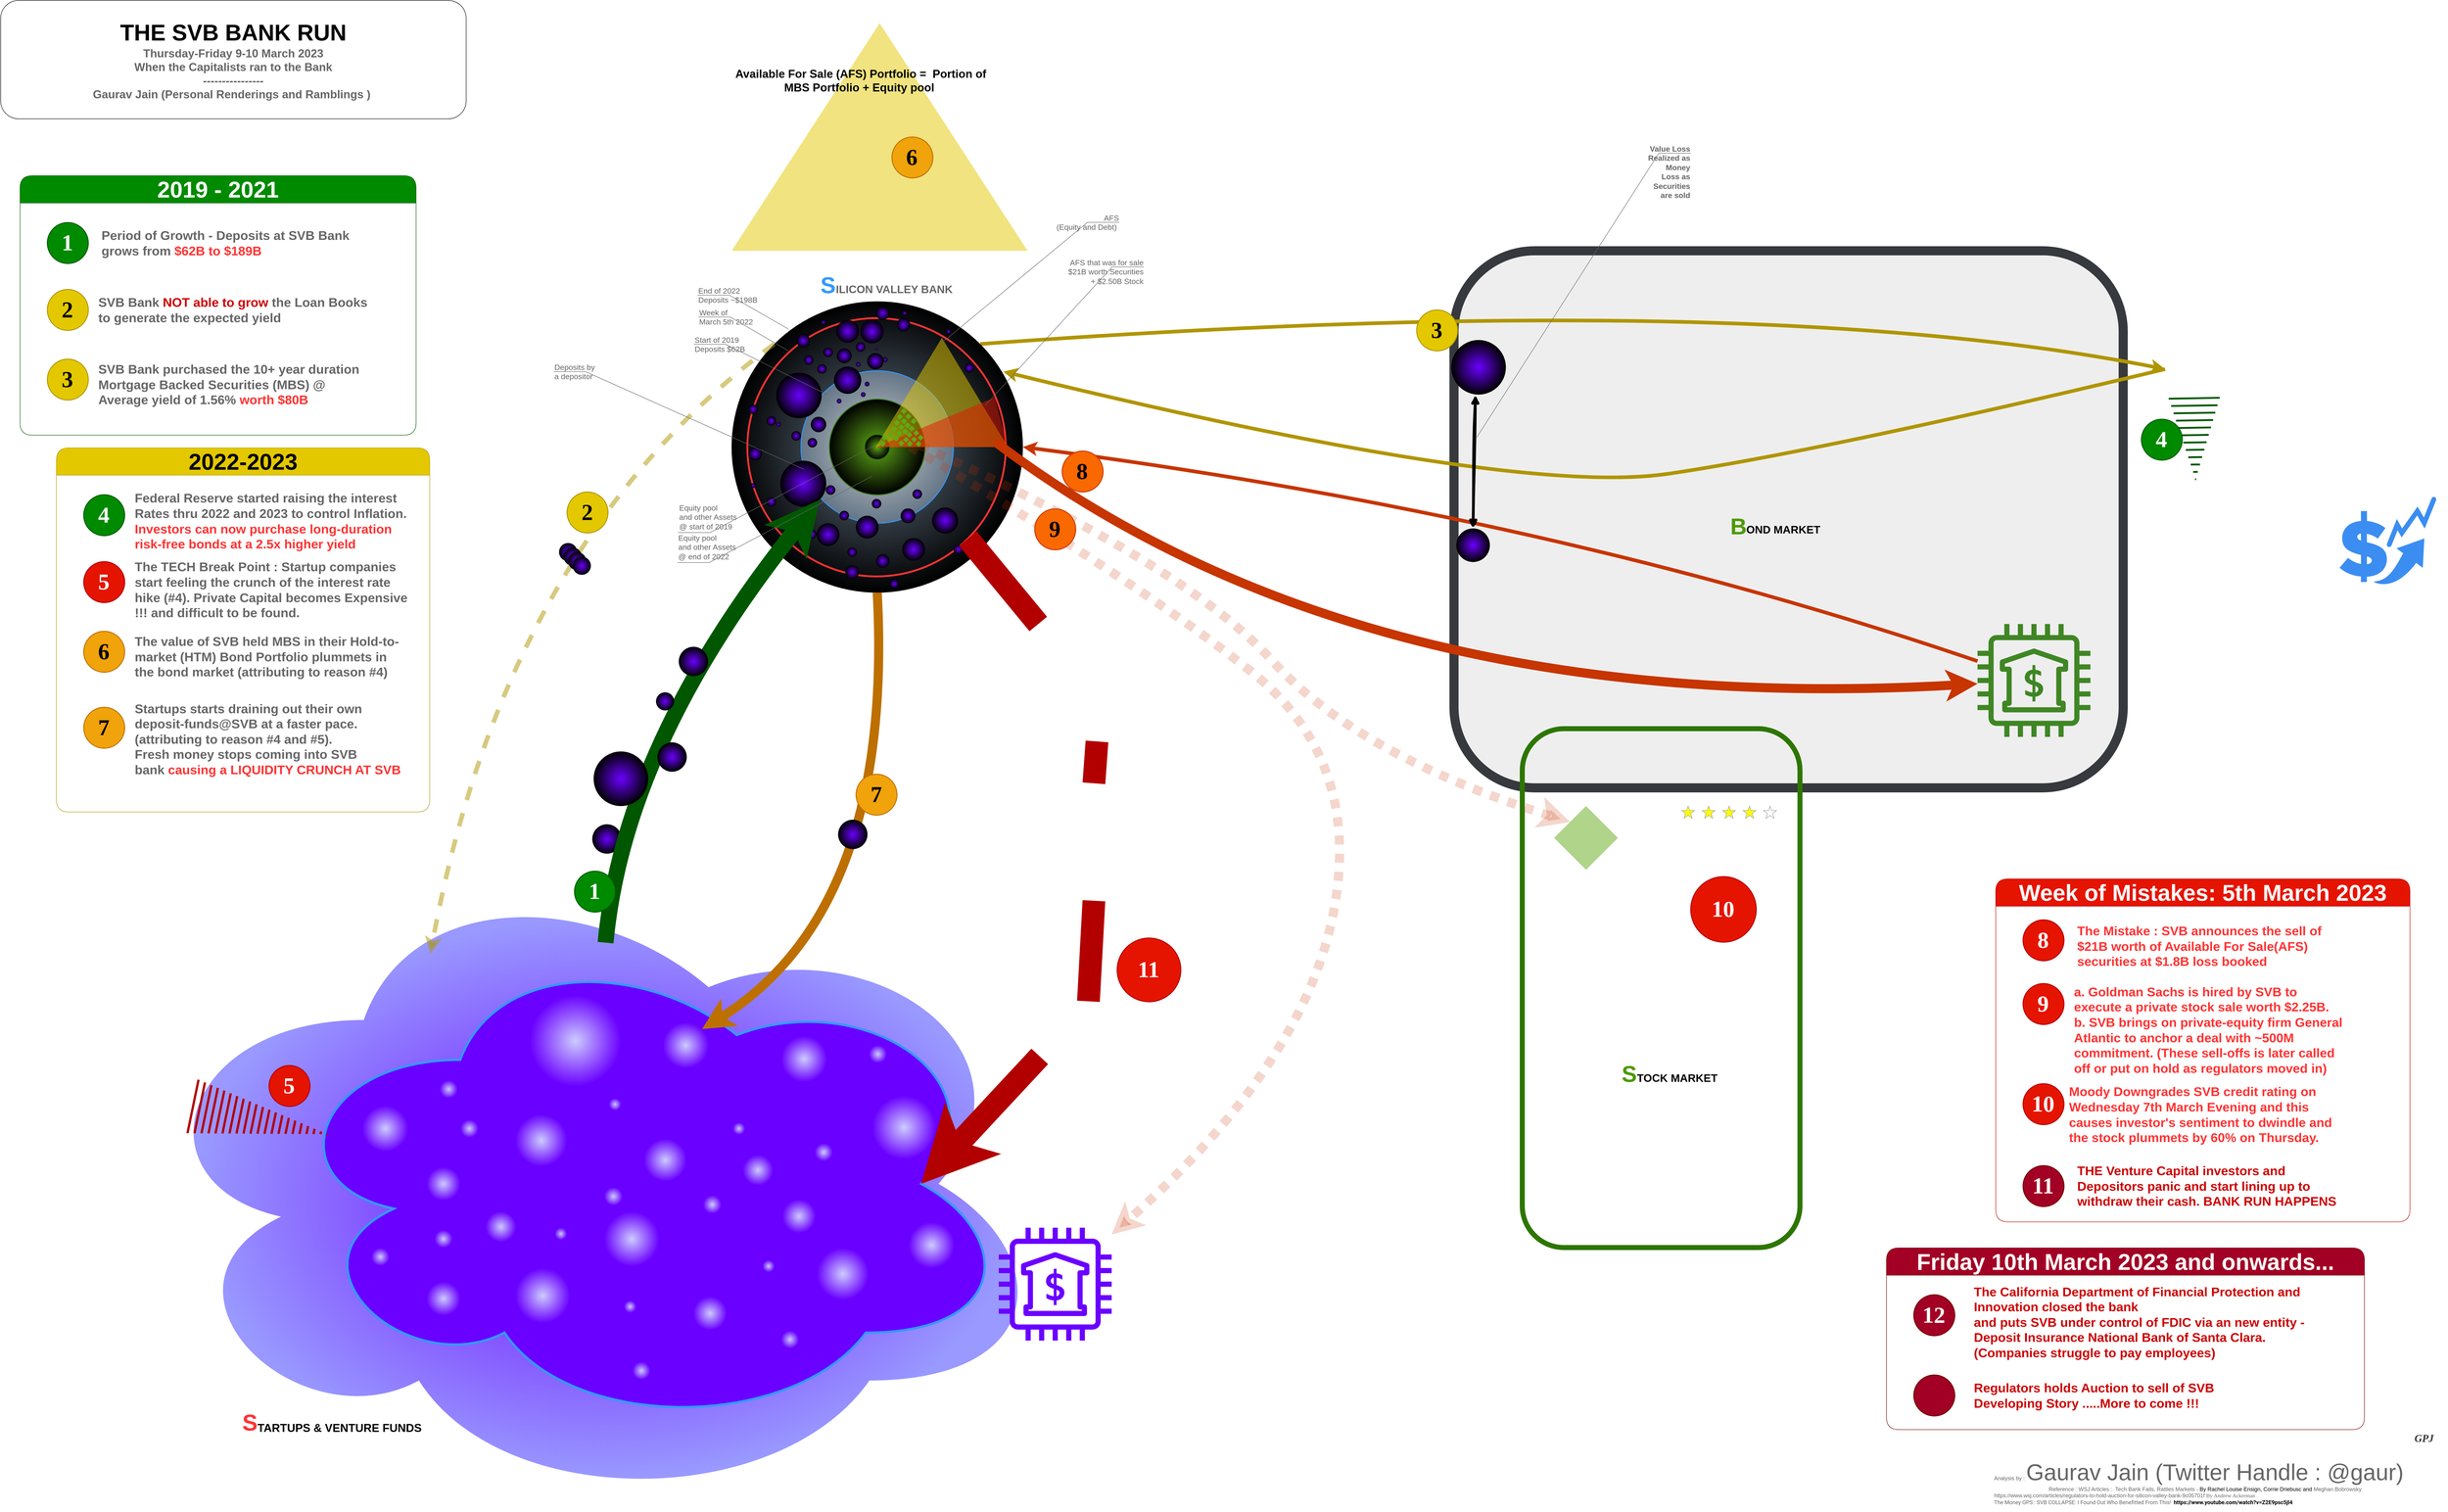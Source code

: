 <mxfile version="21.0.6" type="github">
  <diagram name="Page-1" id="kMf-w3GRgfFCFivAxGPQ">
    <mxGraphModel dx="4133" dy="3123" grid="1" gridSize="10" guides="1" tooltips="1" connect="1" arrows="1" fold="1" page="1" pageScale="1" pageWidth="1100" pageHeight="850" math="0" shadow="0">
      <root>
        <mxCell id="0" />
        <mxCell id="1" parent="0" />
        <mxCell id="ZEVXzhL1KLUuz-FHyzMR-67" value="" style="shape=image;verticalLabelPosition=bottom;labelBackgroundColor=default;verticalAlign=top;aspect=fixed;imageAspect=0;image=https://encrypted-tbn0.gstatic.com/images?q=tbn:ANd9GcQPXle-c5BgJws4_W8agK9hNzb8y7gvxqMInA&amp;usqp=CAU;imageBorder=none;" parent="1" vertex="1">
          <mxGeometry x="1617" y="-1890" width="535" height="535" as="geometry" />
        </mxCell>
        <mxCell id="ZEVXzhL1KLUuz-FHyzMR-70" value="" style="rounded=1;whiteSpace=wrap;html=1;fillColor=#eeeeee;strokeColor=#36393d;strokeWidth=20;" parent="1" vertex="1">
          <mxGeometry x="-30" y="-1960" width="1470" height="1180" as="geometry" />
        </mxCell>
        <mxCell id="ZEVXzhL1KLUuz-FHyzMR-212" value="" style="rounded=1;whiteSpace=wrap;html=1;fillColor=none;strokeColor=#2D7600;strokeWidth=11;fontColor=#ffffff;" parent="1" vertex="1">
          <mxGeometry x="120" y="-910" width="610" height="1140" as="geometry" />
        </mxCell>
        <mxCell id="ZEVXzhL1KLUuz-FHyzMR-542" value="" style="endArrow=classic;html=1;curved=1;strokeWidth=8;entryX=0;entryY=0.5;entryDx=0;entryDy=0;fillColor=#e3c800;strokeColor=#B09500;exitX=1;exitY=0;exitDx=0;exitDy=0;" parent="1" source="ZEVXzhL1KLUuz-FHyzMR-49" target="ZEVXzhL1KLUuz-FHyzMR-639" edge="1">
          <mxGeometry width="50" height="50" relative="1" as="geometry">
            <mxPoint x="-330" y="-1550" as="sourcePoint" />
            <mxPoint x="480" y="-1180" as="targetPoint" />
            <Array as="points">
              <mxPoint x="630" y="-1880" />
            </Array>
          </mxGeometry>
        </mxCell>
        <mxCell id="ZEVXzhL1KLUuz-FHyzMR-543" value="" style="endArrow=classic;html=1;exitX=0;exitY=0.5;exitDx=0;exitDy=0;curved=1;strokeWidth=8;fillColor=#e3c800;strokeColor=#B09500;entryX=0.933;entryY=0.241;entryDx=0;entryDy=0;entryPerimeter=0;" parent="1" source="ZEVXzhL1KLUuz-FHyzMR-639" target="ZEVXzhL1KLUuz-FHyzMR-49" edge="1">
          <mxGeometry width="50" height="50" relative="1" as="geometry">
            <mxPoint x="-301" y="-1526" as="sourcePoint" />
            <mxPoint x="-220" y="-1320" as="targetPoint" />
            <Array as="points">
              <mxPoint x="780" y="-1520" />
              <mxPoint x="100" y="-1420" />
            </Array>
          </mxGeometry>
        </mxCell>
        <mxCell id="ZEVXzhL1KLUuz-FHyzMR-639" value="" style="shape=image;html=1;verticalAlign=top;verticalLabelPosition=bottom;labelBackgroundColor=#ffffff;imageAspect=0;aspect=fixed;image=https://cdn1.iconfinder.com/data/icons/science-technology-outline-24-px/24/Atom_atom_bond_electron_molecule_science_-128.png" parent="1" vertex="1">
          <mxGeometry x="1532" y="-1764" width="128" height="128" as="geometry" />
        </mxCell>
        <mxCell id="ZEVXzhL1KLUuz-FHyzMR-640" value="" style="shape=image;html=1;verticalAlign=top;verticalLabelPosition=bottom;labelBackgroundColor=#ffffff;imageAspect=0;aspect=fixed;image=https://cdn1.iconfinder.com/data/icons/science-technology-outline-24-px/24/Atom_atom_bond_electron_molecule_science_-128.png" parent="1" vertex="1">
          <mxGeometry x="1440" y="-1458" width="318" height="318" as="geometry" />
        </mxCell>
        <mxCell id="ZEVXzhL1KLUuz-FHyzMR-740" value="" style="group" parent="1" vertex="1" connectable="0">
          <mxGeometry x="-36" y="-1764" width="130" height="119.98" as="geometry" />
        </mxCell>
        <mxCell id="ZEVXzhL1KLUuz-FHyzMR-741" value="" style="ellipse;whiteSpace=wrap;html=1;aspect=fixed;fillColor=#6a00ff;strokeColor=none;gradientDirection=radial;strokeWidth=3;fontColor=#ffffff;gradientColor=default;" parent="ZEVXzhL1KLUuz-FHyzMR-740" vertex="1">
          <mxGeometry width="119.98" height="119.98" as="geometry" />
        </mxCell>
        <mxCell id="ZEVXzhL1KLUuz-FHyzMR-742" value="" style="shape=image;html=1;verticalAlign=top;verticalLabelPosition=bottom;labelBackgroundColor=#ffffff;imageAspect=0;aspect=fixed;image=https://cdn0.iconfinder.com/data/icons/business-startup-10/50/30-128.png" parent="ZEVXzhL1KLUuz-FHyzMR-740" vertex="1">
          <mxGeometry x="22.987" y="17.976" width="84.028" height="84.028" as="geometry" />
        </mxCell>
        <mxCell id="ZEVXzhL1KLUuz-FHyzMR-790" value="" style="shape=mxgraph.arrows2.wedgeArrowDashed2;html=1;bendable=0;startWidth=56;stepSize=15;rounded=0;fillColor=#008a00;strokeColor=#005700;strokeWidth=4;entryX=0.5;entryY=0;entryDx=0;entryDy=0;exitX=0.5;exitY=1;exitDx=0;exitDy=0;" parent="1" source="ZEVXzhL1KLUuz-FHyzMR-639" target="ZEVXzhL1KLUuz-FHyzMR-640" edge="1">
          <mxGeometry width="100" height="100" relative="1" as="geometry">
            <mxPoint x="1660" y="-1600" as="sourcePoint" />
            <mxPoint x="1670" y="-1380" as="targetPoint" />
            <Array as="points">
              <mxPoint x="1660" y="-1610" />
              <mxPoint x="2090" y="-1890" />
            </Array>
          </mxGeometry>
        </mxCell>
        <mxCell id="ZEVXzhL1KLUuz-FHyzMR-791" value="&lt;font size=&quot;1&quot; style=&quot;&quot;&gt;&lt;b style=&quot;font-size: 50px;&quot;&gt;4&lt;/b&gt;&lt;/font&gt;" style="ellipse;whiteSpace=wrap;html=1;aspect=fixed;strokeWidth=2;fontFamily=Tahoma;spacingBottom=4;spacingRight=2;strokeColor=#005700;fillColor=#008a00;fontColor=#ffffff;" parent="1" vertex="1">
          <mxGeometry x="1480" y="-1590" width="90" height="90" as="geometry" />
        </mxCell>
        <mxCell id="ZEVXzhL1KLUuz-FHyzMR-798" value="" style="endArrow=classic;html=1;strokeWidth=8;fillColor=#fa6800;strokeColor=#C73500;entryX=1;entryY=0.5;entryDx=0;entryDy=0;curved=1;startArrow=none;" parent="1" source="ZEVXzhL1KLUuz-FHyzMR-797" target="ZEVXzhL1KLUuz-FHyzMR-49" edge="1">
          <mxGeometry width="50" height="50" relative="1" as="geometry">
            <mxPoint x="426" y="-1361.482" as="sourcePoint" />
            <mxPoint x="290" y="-964" as="targetPoint" />
            <Array as="points">
              <mxPoint x="180" y="-1380" />
            </Array>
          </mxGeometry>
        </mxCell>
        <mxCell id="ZEVXzhL1KLUuz-FHyzMR-797" value="" style="sketch=0;outlineConnect=0;fontColor=#232F3E;gradientColor=none;fillColor=#3F8624;strokeColor=none;dashed=0;verticalLabelPosition=bottom;verticalAlign=top;align=center;html=1;fontSize=12;fontStyle=0;aspect=fixed;pointerEvents=1;shape=mxgraph.aws4.bank;" parent="1" vertex="1">
          <mxGeometry x="1120" y="-1140" width="248" height="248" as="geometry" />
        </mxCell>
        <mxCell id="ZEVXzhL1KLUuz-FHyzMR-211" value="" style="ellipse;shape=cloud;whiteSpace=wrap;html=1;fillColor=#6a00ff;fontColor=#ffffff;strokeColor=none;strokeWidth=5;gradientColor=#9999FF;gradientDirection=radial;" parent="1" vertex="1">
          <mxGeometry x="-2930" y="-630" width="2020" height="1440" as="geometry" />
        </mxCell>
        <mxCell id="ZEVXzhL1KLUuz-FHyzMR-23" value="" style="ellipse;shape=cloud;whiteSpace=wrap;html=1;fillColor=#6a00ff;fontColor=#ffffff;strokeColor=#3399FF;strokeWidth=5;" parent="1" vertex="1">
          <mxGeometry x="-2618" y="-455" width="1620" height="1090" as="geometry" />
        </mxCell>
        <mxCell id="ZEVXzhL1KLUuz-FHyzMR-8" value="" style="ellipse;whiteSpace=wrap;html=1;aspect=fixed;fillColor=#CCCCFF;strokeColor=none;gradientDirection=radial;strokeWidth=3;fontColor=#ffffff;gradientColor=#6A00FF;" parent="1" vertex="1">
          <mxGeometry x="-1896.621" y="97.452" width="40.347" height="40.347" as="geometry" />
        </mxCell>
        <mxCell id="ZEVXzhL1KLUuz-FHyzMR-9" value="" style="ellipse;whiteSpace=wrap;html=1;aspect=fixed;fillColor=#CCCCFF;strokeColor=none;gradientDirection=radial;strokeWidth=3;fontColor=#ffffff;gradientColor=#6A00FF;" parent="1" vertex="1">
          <mxGeometry x="-1679.379" y="115.23" width="40.347" height="40.347" as="geometry" />
        </mxCell>
        <mxCell id="ZEVXzhL1KLUuz-FHyzMR-10" value="" style="ellipse;whiteSpace=wrap;html=1;aspect=fixed;fillColor=#CCCCFF;strokeColor=none;gradientDirection=radial;strokeWidth=3;fontColor=#ffffff;gradientColor=#6A00FF;" parent="1" vertex="1">
          <mxGeometry x="-1809.724" y="-9.214" width="94.144" height="94.144" as="geometry" />
        </mxCell>
        <mxCell id="ZEVXzhL1KLUuz-FHyzMR-11" value="" style="ellipse;whiteSpace=wrap;html=1;aspect=fixed;fillColor=#CCCCFF;strokeColor=none;gradientDirection=radial;strokeWidth=3;fontColor=#ffffff;gradientColor=#6A00FF;" parent="1" vertex="1">
          <mxGeometry x="-1896.621" y="150.786" width="121.042" height="121.042" as="geometry" />
        </mxCell>
        <mxCell id="ZEVXzhL1KLUuz-FHyzMR-12" value="" style="ellipse;whiteSpace=wrap;html=1;aspect=fixed;fillColor=#CCCCFF;strokeColor=none;gradientDirection=radial;strokeWidth=3;fontColor=#ffffff;gradientColor=#6A00FF;" parent="1" vertex="1">
          <mxGeometry x="-2157.31" y="150.786" width="67.245" height="67.245" as="geometry" />
        </mxCell>
        <mxCell id="ZEVXzhL1KLUuz-FHyzMR-13" value="" style="ellipse;whiteSpace=wrap;html=1;aspect=fixed;fillColor=#CCCCFF;strokeColor=none;gradientDirection=radial;strokeWidth=3;fontColor=#ffffff;gradientColor=#6A00FF;" parent="1" vertex="1">
          <mxGeometry x="-1592.483" y="26.341" width="67.245" height="67.245" as="geometry" />
        </mxCell>
        <mxCell id="ZEVXzhL1KLUuz-FHyzMR-14" value="" style="ellipse;whiteSpace=wrap;html=1;aspect=fixed;fillColor=#CCCCFF;strokeColor=none;gradientDirection=radial;strokeWidth=3;fontColor=#ffffff;gradientColor=#6A00FF;" parent="1" vertex="1">
          <mxGeometry x="-2092.138" y="275.23" width="121.042" height="121.042" as="geometry" />
        </mxCell>
        <mxCell id="ZEVXzhL1KLUuz-FHyzMR-15" value="" style="ellipse;whiteSpace=wrap;html=1;aspect=fixed;fillColor=#CCCCFF;strokeColor=none;gradientDirection=radial;strokeWidth=3;fontColor=#ffffff;gradientColor=#6A00FF;" parent="1" vertex="1">
          <mxGeometry x="-1549.034" y="257.452" width="26.898" height="26.898" as="geometry" />
        </mxCell>
        <mxCell id="ZEVXzhL1KLUuz-FHyzMR-16" value="" style="ellipse;whiteSpace=wrap;html=1;aspect=fixed;fillColor=#CCCCFF;strokeColor=none;gradientDirection=radial;strokeWidth=3;fontColor=#ffffff;gradientColor=#6A00FF;" parent="1" vertex="1">
          <mxGeometry x="-1614.207" y="-44.77" width="26.898" height="26.898" as="geometry" />
        </mxCell>
        <mxCell id="ZEVXzhL1KLUuz-FHyzMR-17" value="" style="ellipse;whiteSpace=wrap;html=1;aspect=fixed;fillColor=#CCCCFF;strokeColor=none;gradientDirection=radial;strokeWidth=3;fontColor=#ffffff;gradientColor=#6A00FF;" parent="1" vertex="1">
          <mxGeometry x="-1853.172" y="346.341" width="26.898" height="26.898" as="geometry" />
        </mxCell>
        <mxCell id="ZEVXzhL1KLUuz-FHyzMR-18" value="" style="ellipse;whiteSpace=wrap;html=1;aspect=fixed;fillColor=#CCCCFF;strokeColor=none;gradientDirection=radial;strokeWidth=3;fontColor=#ffffff;gradientColor=#6A00FF;" parent="1" vertex="1">
          <mxGeometry x="-2005.241" y="186.341" width="26.898" height="26.898" as="geometry" />
        </mxCell>
        <mxCell id="ZEVXzhL1KLUuz-FHyzMR-19" value="" style="ellipse;whiteSpace=wrap;html=1;aspect=fixed;fillColor=#CCCCFF;strokeColor=none;gradientDirection=radial;strokeWidth=3;fontColor=#ffffff;gradientColor=#6A00FF;" parent="1" vertex="1">
          <mxGeometry x="-2092.138" y="-62.548" width="114.317" height="114.317" as="geometry" />
        </mxCell>
        <mxCell id="ZEVXzhL1KLUuz-FHyzMR-20" value="" style="ellipse;whiteSpace=wrap;html=1;aspect=fixed;fillColor=#CCCCFF;strokeColor=none;gradientDirection=radial;strokeWidth=3;fontColor=#ffffff;gradientColor=#6A00FF;" parent="1" vertex="1">
          <mxGeometry x="-1701.103" y="337.452" width="73.97" height="73.97" as="geometry" />
        </mxCell>
        <mxCell id="ZEVXzhL1KLUuz-FHyzMR-21" value="" style="ellipse;whiteSpace=wrap;html=1;aspect=fixed;fillColor=#CCCCFF;strokeColor=none;gradientDirection=radial;strokeWidth=3;fontColor=#ffffff;gradientColor=#6A00FF;" parent="1" vertex="1">
          <mxGeometry x="-1505.586" y="124.119" width="73.97" height="73.97" as="geometry" />
        </mxCell>
        <mxCell id="ZEVXzhL1KLUuz-FHyzMR-22" value="" style="ellipse;whiteSpace=wrap;html=1;aspect=fixed;fillColor=#CCCCFF;strokeColor=none;gradientDirection=radial;strokeWidth=3;fontColor=#ffffff;gradientColor=#6A00FF;" parent="1" vertex="1">
          <mxGeometry x="-1429.552" y="230.786" width="114.317" height="114.317" as="geometry" />
        </mxCell>
        <mxCell id="ZEVXzhL1KLUuz-FHyzMR-31" value="" style="ellipse;whiteSpace=wrap;html=1;aspect=fixed;fillColor=#CCCCFF;strokeColor=none;gradientDirection=radial;strokeWidth=3;fontColor=#ffffff;gradientColor=#6A00FF;" parent="1" vertex="1">
          <mxGeometry x="-2286.76" y="53.01" width="73.97" height="73.97" as="geometry" />
        </mxCell>
        <mxCell id="ZEVXzhL1KLUuz-FHyzMR-32" value="" style="ellipse;whiteSpace=wrap;html=1;aspect=fixed;fillColor=#CCCCFF;strokeColor=none;gradientDirection=radial;strokeWidth=3;fontColor=#ffffff;gradientColor=#6A00FF;" parent="1" vertex="1">
          <mxGeometry x="-1886.405" y="-98.093" width="26.898" height="26.898" as="geometry" />
        </mxCell>
        <mxCell id="ZEVXzhL1KLUuz-FHyzMR-33" value="" style="ellipse;whiteSpace=wrap;html=1;aspect=fixed;fillColor=#CCCCFF;strokeColor=none;gradientDirection=radial;strokeWidth=3;fontColor=#ffffff;gradientColor=#6A00FF;" parent="1" vertex="1">
          <mxGeometry x="-1434.124" y="0.944" width="39.39" height="39.39" as="geometry" />
        </mxCell>
        <mxCell id="ZEVXzhL1KLUuz-FHyzMR-34" value="" style="ellipse;whiteSpace=wrap;html=1;aspect=fixed;fillColor=#CCCCFF;strokeColor=none;gradientDirection=radial;strokeWidth=3;fontColor=#ffffff;gradientColor=#6A00FF;" parent="1" vertex="1">
          <mxGeometry x="-1834.646" y="480.944" width="39.39" height="39.39" as="geometry" />
        </mxCell>
        <mxCell id="ZEVXzhL1KLUuz-FHyzMR-35" value="" style="ellipse;whiteSpace=wrap;html=1;aspect=fixed;fillColor=#CCCCFF;strokeColor=none;gradientDirection=radial;strokeWidth=3;fontColor=#ffffff;gradientColor=#6A00FF;" parent="1" vertex="1">
          <mxGeometry x="-2286.76" y="305.23" width="74.26" height="74.26" as="geometry" />
        </mxCell>
        <mxCell id="ZEVXzhL1KLUuz-FHyzMR-36" value="" style="ellipse;whiteSpace=wrap;html=1;aspect=fixed;fillColor=#CCCCFF;strokeColor=none;gradientDirection=radial;strokeWidth=3;fontColor=#ffffff;gradientColor=#6A00FF;" parent="1" vertex="1">
          <mxGeometry x="-1508.201" y="412.373" width="39.39" height="39.39" as="geometry" />
        </mxCell>
        <mxCell id="ZEVXzhL1KLUuz-FHyzMR-72" value="" style="ellipse;whiteSpace=wrap;html=1;aspect=fixed;fillColor=#CCCCFF;strokeColor=none;gradientDirection=radial;strokeWidth=3;fontColor=#ffffff;gradientColor=#6A00FF;" parent="1" vertex="1">
          <mxGeometry x="-1508" y="-234.77" width="101.04" height="101.04" as="geometry" />
        </mxCell>
        <mxCell id="ZEVXzhL1KLUuz-FHyzMR-73" value="" style="ellipse;whiteSpace=wrap;html=1;aspect=fixed;fillColor=#CCCCFF;strokeColor=none;gradientDirection=radial;strokeWidth=3;fontColor=#ffffff;gradientColor=#6A00FF;" parent="1" vertex="1">
          <mxGeometry x="-2428" y="-81.84" width="101.04" height="101.04" as="geometry" />
        </mxCell>
        <mxCell id="ZEVXzhL1KLUuz-FHyzMR-74" value="" style="ellipse;whiteSpace=wrap;html=1;aspect=fixed;fillColor=#CCCCFF;strokeColor=none;gradientDirection=radial;strokeWidth=3;fontColor=#ffffff;gradientColor=#6A00FF;" parent="1" vertex="1">
          <mxGeometry x="-1768" y="-264.77" width="101.04" height="101.04" as="geometry" />
        </mxCell>
        <mxCell id="ZEVXzhL1KLUuz-FHyzMR-75" value="" style="ellipse;whiteSpace=wrap;html=1;aspect=fixed;fillColor=#CCCCFF;strokeColor=none;gradientDirection=radial;strokeWidth=3;fontColor=#ffffff;gradientColor=#6A00FF;" parent="1" vertex="1">
          <mxGeometry x="-1228" y="174.19" width="101.04" height="101.04" as="geometry" />
        </mxCell>
        <mxCell id="ZEVXzhL1KLUuz-FHyzMR-76" value="" style="ellipse;whiteSpace=wrap;html=1;aspect=fixed;fillColor=#CCCCFF;strokeColor=none;gradientDirection=radial;strokeWidth=3;fontColor=#ffffff;gradientColor=#6A00FF;" parent="1" vertex="1">
          <mxGeometry x="-1308" y="-103.73" width="140" height="140" as="geometry" />
        </mxCell>
        <mxCell id="ZEVXzhL1KLUuz-FHyzMR-77" value="" style="ellipse;whiteSpace=wrap;html=1;aspect=fixed;fillColor=#CCCCFF;strokeColor=none;gradientDirection=radial;strokeWidth=3;fontColor=#ffffff;gradientColor=#6A00FF;" parent="1" vertex="1">
          <mxGeometry x="-1315.234" y="-214.766" width="39.39" height="39.39" as="geometry" />
        </mxCell>
        <mxCell id="ZEVXzhL1KLUuz-FHyzMR-78" value="" style="ellipse;whiteSpace=wrap;html=1;aspect=fixed;fillColor=#CCCCFF;strokeColor=none;gradientDirection=radial;strokeWidth=3;fontColor=#ffffff;gradientColor=#6A00FF;" parent="1" vertex="1">
          <mxGeometry x="-2258.004" y="-137.486" width="39.39" height="39.39" as="geometry" />
        </mxCell>
        <mxCell id="ZEVXzhL1KLUuz-FHyzMR-79" value="" style="ellipse;whiteSpace=wrap;html=1;aspect=fixed;fillColor=#CCCCFF;strokeColor=none;gradientDirection=radial;strokeWidth=3;fontColor=#ffffff;gradientColor=#6A00FF;" parent="1" vertex="1">
          <mxGeometry x="-2408.004" y="230.784" width="39.39" height="39.39" as="geometry" />
        </mxCell>
        <mxCell id="ZEVXzhL1KLUuz-FHyzMR-80" value="" style="ellipse;whiteSpace=wrap;html=1;aspect=fixed;fillColor=#CCCCFF;strokeColor=none;gradientDirection=radial;strokeWidth=3;fontColor=#ffffff;gradientColor=#6A00FF;" parent="1" vertex="1">
          <mxGeometry x="-2269.474" y="191.394" width="39.39" height="39.39" as="geometry" />
        </mxCell>
        <mxCell id="ZEVXzhL1KLUuz-FHyzMR-81" value="" style="ellipse;whiteSpace=wrap;html=1;aspect=fixed;fillColor=#CCCCFF;strokeColor=none;gradientDirection=radial;strokeWidth=3;fontColor=#ffffff;gradientColor=#6A00FF;" parent="1" vertex="1">
          <mxGeometry x="-2212.504" y="-51.016" width="39.39" height="39.39" as="geometry" />
        </mxCell>
        <mxCell id="ZEVXzhL1KLUuz-FHyzMR-71" value="" style="ellipse;whiteSpace=wrap;html=1;aspect=fixed;fillColor=#CCCCFF;strokeColor=none;gradientDirection=radial;strokeWidth=3;fontColor=#ffffff;gradientColor=#6A00FF;" parent="1" vertex="1">
          <mxGeometry x="-2060.55" y="-324.77" width="201.04" height="201.04" as="geometry" />
        </mxCell>
        <mxCell id="ZEVXzhL1KLUuz-FHyzMR-730" value="" style="group" parent="1" vertex="1" connectable="0">
          <mxGeometry x="-1922.99" y="-700" width="70" height="80" as="geometry" />
        </mxCell>
        <mxCell id="ZEVXzhL1KLUuz-FHyzMR-731" value="" style="ellipse;whiteSpace=wrap;html=1;aspect=fixed;fillColor=#6a00ff;strokeColor=none;gradientDirection=radial;strokeWidth=3;fontColor=#ffffff;gradientColor=default;" parent="ZEVXzhL1KLUuz-FHyzMR-730" vertex="1">
          <mxGeometry width="64.605" height="64.605" as="geometry" />
        </mxCell>
        <mxCell id="ZEVXzhL1KLUuz-FHyzMR-732" value="" style="shape=image;html=1;verticalAlign=top;verticalLabelPosition=bottom;labelBackgroundColor=#ffffff;imageAspect=0;aspect=fixed;image=https://cdn0.iconfinder.com/data/icons/business-startup-10/50/30-128.png" parent="ZEVXzhL1KLUuz-FHyzMR-730" vertex="1">
          <mxGeometry x="10.488" y="11.986" width="45.246" height="45.246" as="geometry" />
        </mxCell>
        <mxCell id="ZEVXzhL1KLUuz-FHyzMR-210" value="" style="group" parent="1" vertex="1" connectable="0">
          <mxGeometry x="-1620" y="-1830" width="643" height="641.13" as="geometry" />
        </mxCell>
        <mxCell id="ZEVXzhL1KLUuz-FHyzMR-69" value="" style="group" parent="ZEVXzhL1KLUuz-FHyzMR-210" vertex="1" connectable="0">
          <mxGeometry y="-18.87" width="643" height="641.13" as="geometry" />
        </mxCell>
        <mxCell id="ZEVXzhL1KLUuz-FHyzMR-49" value="" style="ellipse;whiteSpace=wrap;html=1;aspect=fixed;fillColor=#647687;strokeColor=none;fontColor=#ffffff;strokeWidth=4;gradientDirection=radial;gradientColor=default;" parent="ZEVXzhL1KLUuz-FHyzMR-69" vertex="1">
          <mxGeometry x="3" width="640" height="640" as="geometry" />
        </mxCell>
        <mxCell id="ZEVXzhL1KLUuz-FHyzMR-198" value="" style="ellipse;whiteSpace=wrap;html=1;aspect=fixed;fillColor=none;strokeColor=#FF3333;fontColor=#ffffff;strokeWidth=4;gradientDirection=radial;" parent="ZEVXzhL1KLUuz-FHyzMR-69" vertex="1">
          <mxGeometry x="37.75" y="36.82" width="567.5" height="567.5" as="geometry" />
        </mxCell>
        <mxCell id="ZEVXzhL1KLUuz-FHyzMR-52" value="" style="ellipse;whiteSpace=wrap;html=1;aspect=fixed;fillColor=#CCCCCC;strokeColor=#3399FF;strokeWidth=2;gradientDirection=radial;fontColor=#ffffff;gradientColor=#647687;" parent="ZEVXzhL1KLUuz-FHyzMR-69" vertex="1">
          <mxGeometry x="155.5" y="152.5" width="335" height="335" as="geometry" />
        </mxCell>
        <mxCell id="ZEVXzhL1KLUuz-FHyzMR-51" value="" style="ellipse;whiteSpace=wrap;html=1;aspect=fixed;fillColor=#60a917;strokeColor=#2D7600;fontColor=#ffffff;strokeWidth=2;gradientDirection=radial;gradientColor=default;" parent="ZEVXzhL1KLUuz-FHyzMR-69" vertex="1">
          <mxGeometry x="218" y="215" width="210" height="210" as="geometry" />
        </mxCell>
        <mxCell id="ZEVXzhL1KLUuz-FHyzMR-47" value="" style="ellipse;whiteSpace=wrap;html=1;aspect=fixed;fillColor=#60a917;strokeColor=#2D7600;fontColor=#ffffff;strokeWidth=2;gradientDirection=radial;gradientColor=default;" parent="ZEVXzhL1KLUuz-FHyzMR-69" vertex="1">
          <mxGeometry x="295.5" y="292.5" width="55" height="55" as="geometry" />
        </mxCell>
        <mxCell id="ZEVXzhL1KLUuz-FHyzMR-55" value="" style="verticalLabelPosition=bottom;verticalAlign=top;html=1;shape=mxgraph.basic.acute_triangle;dx=0.5;fillColor=#e3c800;dashed=1;fontColor=#000000;strokeColor=none;strokeWidth=3;opacity=50;" parent="ZEVXzhL1KLUuz-FHyzMR-69" vertex="1">
          <mxGeometry x="320" y="80" width="290" height="240" as="geometry" />
        </mxCell>
        <mxCell id="ZEVXzhL1KLUuz-FHyzMR-83" value="" style="ellipse;whiteSpace=wrap;html=1;aspect=fixed;fillColor=#6a00ff;strokeColor=none;gradientDirection=radial;strokeWidth=3;fontColor=#ffffff;gradientColor=default;" parent="ZEVXzhL1KLUuz-FHyzMR-69" vertex="1">
          <mxGeometry x="285.98" y="41.08" width="51.04" height="51.04" as="geometry" />
        </mxCell>
        <mxCell id="ZEVXzhL1KLUuz-FHyzMR-85" value="" style="ellipse;whiteSpace=wrap;html=1;aspect=fixed;fillColor=#6a00ff;strokeColor=none;gradientDirection=radial;strokeWidth=3;fontColor=#ffffff;gradientColor=default;" parent="ZEVXzhL1KLUuz-FHyzMR-69" vertex="1">
          <mxGeometry x="134.46" y="285" width="21.04" height="21.04" as="geometry" />
        </mxCell>
        <mxCell id="ZEVXzhL1KLUuz-FHyzMR-86" value="" style="ellipse;whiteSpace=wrap;html=1;aspect=fixed;fillColor=#6A00FF;strokeColor=none;gradientDirection=radial;strokeWidth=3;fontColor=#ffffff;gradientColor=default;" parent="ZEVXzhL1KLUuz-FHyzMR-69" vertex="1">
          <mxGeometry x="110" y="350" width="101.04" height="101.04" as="geometry" />
        </mxCell>
        <mxCell id="ZEVXzhL1KLUuz-FHyzMR-88" value="" style="ellipse;whiteSpace=wrap;html=1;aspect=fixed;fillColor=#6a00ff;strokeColor=none;gradientDirection=radial;strokeWidth=3;fontColor=#ffffff;gradientColor=default;" parent="ZEVXzhL1KLUuz-FHyzMR-69" vertex="1">
          <mxGeometry x="170.0" y="299.96" width="21.04" height="21.04" as="geometry" />
        </mxCell>
        <mxCell id="ZEVXzhL1KLUuz-FHyzMR-89" value="" style="ellipse;whiteSpace=wrap;html=1;aspect=fixed;fillColor=#6a00ff;strokeColor=none;gradientDirection=radial;strokeWidth=3;fontColor=#ffffff;gradientColor=default;" parent="ZEVXzhL1KLUuz-FHyzMR-69" vertex="1">
          <mxGeometry x="191.04" y="137.92" width="21.04" height="21.04" as="geometry" />
        </mxCell>
        <mxCell id="ZEVXzhL1KLUuz-FHyzMR-90" value="" style="ellipse;whiteSpace=wrap;html=1;aspect=fixed;fillColor=#6a00ff;strokeColor=none;gradientDirection=radial;strokeWidth=3;fontColor=#ffffff;gradientColor=default;" parent="ZEVXzhL1KLUuz-FHyzMR-69" vertex="1">
          <mxGeometry x="300.98" y="113.44" width="36.04" height="36.04" as="geometry" />
        </mxCell>
        <mxCell id="ZEVXzhL1KLUuz-FHyzMR-95" value="" style="ellipse;whiteSpace=wrap;html=1;aspect=fixed;fillColor=#6a00ff;strokeColor=none;gradientDirection=radial;strokeWidth=3;fontColor=#ffffff;gradientColor=default;" parent="ZEVXzhL1KLUuz-FHyzMR-69" vertex="1">
          <mxGeometry x="234.24" y="103.18" width="32.56" height="32.56" as="geometry" />
        </mxCell>
        <mxCell id="ZEVXzhL1KLUuz-FHyzMR-98" value="" style="ellipse;whiteSpace=wrap;html=1;aspect=fixed;fillColor=#6a00ff;strokeColor=none;gradientDirection=radial;strokeWidth=3;fontColor=#ffffff;gradientColor=default;" parent="ZEVXzhL1KLUuz-FHyzMR-69" vertex="1">
          <mxGeometry x="228" y="143.26" width="60" height="60" as="geometry" />
        </mxCell>
        <mxCell id="ZEVXzhL1KLUuz-FHyzMR-99" value="" style="ellipse;whiteSpace=wrap;html=1;aspect=fixed;fillColor=#6a00ff;strokeColor=none;gradientDirection=radial;strokeWidth=3;fontColor=#ffffff;gradientColor=default;" parent="ZEVXzhL1KLUuz-FHyzMR-69" vertex="1">
          <mxGeometry x="101.04" y="156.78" width="99.98" height="99.98" as="geometry" />
        </mxCell>
        <mxCell id="ZEVXzhL1KLUuz-FHyzMR-101" value="" style="ellipse;whiteSpace=wrap;html=1;aspect=fixed;fillColor=#6a00ff;strokeColor=none;gradientDirection=radial;strokeWidth=3;fontColor=#ffffff;gradientColor=default;" parent="ZEVXzhL1KLUuz-FHyzMR-69" vertex="1">
          <mxGeometry x="40" y="320" width="30" height="30" as="geometry" />
        </mxCell>
        <mxCell id="ZEVXzhL1KLUuz-FHyzMR-103" value="" style="ellipse;whiteSpace=wrap;html=1;aspect=fixed;fillColor=#6a00ff;strokeColor=none;gradientDirection=radial;strokeWidth=3;fontColor=#ffffff;gradientColor=default;" parent="ZEVXzhL1KLUuz-FHyzMR-69" vertex="1">
          <mxGeometry x="190" y="487.5" width="50" height="50" as="geometry" />
        </mxCell>
        <mxCell id="ZEVXzhL1KLUuz-FHyzMR-104" value="" style="ellipse;whiteSpace=wrap;html=1;aspect=fixed;fillColor=#6a00ff;strokeColor=none;gradientDirection=radial;strokeWidth=3;fontColor=#ffffff;gradientColor=default;" parent="ZEVXzhL1KLUuz-FHyzMR-69" vertex="1">
          <mxGeometry x="378" y="520" width="50" height="50" as="geometry" />
        </mxCell>
        <mxCell id="ZEVXzhL1KLUuz-FHyzMR-105" value="" style="ellipse;whiteSpace=wrap;html=1;aspect=fixed;fillColor=#6a00ff;strokeColor=none;gradientDirection=radial;strokeWidth=3;fontColor=#ffffff;gradientColor=default;" parent="ZEVXzhL1KLUuz-FHyzMR-69" vertex="1">
          <mxGeometry x="233" y="41" width="50" height="50" as="geometry" />
        </mxCell>
        <mxCell id="ZEVXzhL1KLUuz-FHyzMR-106" value="" style="ellipse;whiteSpace=wrap;html=1;aspect=fixed;fillColor=#6a00ff;strokeColor=none;gradientDirection=radial;strokeWidth=3;fontColor=#ffffff;gradientColor=default;" parent="ZEVXzhL1KLUuz-FHyzMR-69" vertex="1">
          <mxGeometry x="365.76" y="36.46" width="30" height="30" as="geometry" />
        </mxCell>
        <mxCell id="ZEVXzhL1KLUuz-FHyzMR-107" value="" style="ellipse;whiteSpace=wrap;html=1;aspect=fixed;fillColor=#6a00ff;strokeColor=none;gradientDirection=radial;strokeWidth=3;fontColor=#ffffff;gradientColor=default;" parent="ZEVXzhL1KLUuz-FHyzMR-69" vertex="1">
          <mxGeometry x="253" y="580" width="30" height="30" as="geometry" />
        </mxCell>
        <mxCell id="ZEVXzhL1KLUuz-FHyzMR-108" value="" style="ellipse;whiteSpace=wrap;html=1;aspect=fixed;fillColor=#6a00ff;strokeColor=none;gradientDirection=radial;strokeWidth=3;fontColor=#ffffff;gradientColor=default;" parent="ZEVXzhL1KLUuz-FHyzMR-69" vertex="1">
          <mxGeometry x="320" y="11" width="30" height="30" as="geometry" />
        </mxCell>
        <mxCell id="ZEVXzhL1KLUuz-FHyzMR-109" value="" style="ellipse;whiteSpace=wrap;html=1;aspect=fixed;fillColor=#6a00ff;strokeColor=none;gradientDirection=radial;strokeWidth=3;fontColor=#ffffff;gradientColor=default;" parent="ZEVXzhL1KLUuz-FHyzMR-69" vertex="1">
          <mxGeometry x="145.52" y="71.46" width="30" height="30" as="geometry" />
        </mxCell>
        <mxCell id="ZEVXzhL1KLUuz-FHyzMR-143" value="" style="ellipse;whiteSpace=wrap;html=1;aspect=fixed;fillColor=#6a00ff;strokeColor=none;gradientDirection=radial;strokeWidth=3;fontColor=#ffffff;gradientColor=default;" parent="ZEVXzhL1KLUuz-FHyzMR-69" vertex="1">
          <mxGeometry x="490.5" y="534.48" width="21.04" height="21.04" as="geometry" />
        </mxCell>
        <mxCell id="ZEVXzhL1KLUuz-FHyzMR-144" value="" style="ellipse;whiteSpace=wrap;html=1;aspect=fixed;fillColor=#6a00ff;strokeColor=none;gradientDirection=radial;strokeWidth=3;fontColor=#ffffff;gradientColor=default;" parent="ZEVXzhL1KLUuz-FHyzMR-69" vertex="1">
          <mxGeometry x="310.98" y="434" width="21.04" height="21.04" as="geometry" />
        </mxCell>
        <mxCell id="ZEVXzhL1KLUuz-FHyzMR-145" value="" style="ellipse;whiteSpace=wrap;html=1;aspect=fixed;fillColor=#6a00ff;strokeColor=none;gradientDirection=radial;strokeWidth=3;fontColor=#ffffff;gradientColor=default;" parent="ZEVXzhL1KLUuz-FHyzMR-69" vertex="1">
          <mxGeometry x="240" y="460" width="21.04" height="21.04" as="geometry" />
        </mxCell>
        <mxCell id="ZEVXzhL1KLUuz-FHyzMR-146" value="" style="ellipse;whiteSpace=wrap;html=1;aspect=fixed;fillColor=#6a00ff;strokeColor=none;gradientDirection=radial;strokeWidth=3;fontColor=#ffffff;gradientColor=default;" parent="ZEVXzhL1KLUuz-FHyzMR-69" vertex="1">
          <mxGeometry x="80" y="430.0" width="21.04" height="21.04" as="geometry" />
        </mxCell>
        <mxCell id="ZEVXzhL1KLUuz-FHyzMR-147" value="" style="ellipse;whiteSpace=wrap;html=1;aspect=fixed;fillColor=#6a00ff;strokeColor=none;gradientDirection=radial;strokeWidth=3;fontColor=#ffffff;gradientColor=default;" parent="ZEVXzhL1KLUuz-FHyzMR-69" vertex="1">
          <mxGeometry x="177.02" y="253.51" width="34.02" height="34.02" as="geometry" />
        </mxCell>
        <mxCell id="ZEVXzhL1KLUuz-FHyzMR-149" value="" style="ellipse;whiteSpace=wrap;html=1;aspect=fixed;fillColor=#6a00ff;strokeColor=none;gradientDirection=radial;strokeWidth=3;fontColor=#ffffff;gradientColor=default;" parent="ZEVXzhL1KLUuz-FHyzMR-69" vertex="1">
          <mxGeometry x="374.4" y="454.94" width="32.56" height="32.56" as="geometry" />
        </mxCell>
        <mxCell id="ZEVXzhL1KLUuz-FHyzMR-151" value="" style="ellipse;whiteSpace=wrap;html=1;aspect=fixed;fillColor=#6a00ff;strokeColor=none;gradientDirection=radial;strokeWidth=3;fontColor=#ffffff;gradientColor=default;" parent="ZEVXzhL1KLUuz-FHyzMR-69" vertex="1">
          <mxGeometry x="350" y="610" width="21.04" height="21.04" as="geometry" />
        </mxCell>
        <mxCell id="ZEVXzhL1KLUuz-FHyzMR-152" value="" style="ellipse;whiteSpace=wrap;html=1;aspect=fixed;fillColor=#6a00ff;strokeColor=none;gradientDirection=radial;strokeWidth=3;fontColor=#ffffff;gradientColor=default;" parent="ZEVXzhL1KLUuz-FHyzMR-69" vertex="1">
          <mxGeometry x="40" y="226.52" width="21.04" height="21.04" as="geometry" />
        </mxCell>
        <mxCell id="ZEVXzhL1KLUuz-FHyzMR-153" value="" style="ellipse;whiteSpace=wrap;html=1;aspect=fixed;fillColor=#6a00ff;strokeColor=none;gradientDirection=radial;strokeWidth=3;fontColor=#ffffff;gradientColor=default;" parent="ZEVXzhL1KLUuz-FHyzMR-69" vertex="1">
          <mxGeometry x="400.44" y="412.96" width="21.04" height="21.04" as="geometry" />
        </mxCell>
        <mxCell id="ZEVXzhL1KLUuz-FHyzMR-154" value="" style="ellipse;whiteSpace=wrap;html=1;aspect=fixed;fillColor=#6a00ff;strokeColor=none;gradientDirection=radial;strokeWidth=3;fontColor=#ffffff;gradientColor=default;" parent="ZEVXzhL1KLUuz-FHyzMR-69" vertex="1">
          <mxGeometry x="210" y="403.96" width="21.04" height="21.04" as="geometry" />
        </mxCell>
        <mxCell id="ZEVXzhL1KLUuz-FHyzMR-157" value="" style="ellipse;whiteSpace=wrap;html=1;aspect=fixed;fillColor=#6a00ff;strokeColor=none;gradientDirection=radial;strokeWidth=3;fontColor=#ffffff;gradientColor=default;" parent="ZEVXzhL1KLUuz-FHyzMR-69" vertex="1">
          <mxGeometry x="320" y="555.52" width="30" height="30" as="geometry" />
        </mxCell>
        <mxCell id="ZEVXzhL1KLUuz-FHyzMR-158" value="" style="ellipse;whiteSpace=wrap;html=1;aspect=fixed;fillColor=#6a00ff;strokeColor=none;gradientDirection=radial;strokeWidth=3;fontColor=#ffffff;gradientColor=default;" parent="ZEVXzhL1KLUuz-FHyzMR-69" vertex="1">
          <mxGeometry x="276" y="471.04" width="50" height="50" as="geometry" />
        </mxCell>
        <mxCell id="ZEVXzhL1KLUuz-FHyzMR-159" value="" style="ellipse;whiteSpace=wrap;html=1;aspect=fixed;fillColor=#6a00ff;strokeColor=none;gradientDirection=radial;strokeWidth=3;fontColor=#ffffff;gradientColor=default;" parent="ZEVXzhL1KLUuz-FHyzMR-69" vertex="1">
          <mxGeometry x="257.48" y="540.46" width="21.04" height="21.04" as="geometry" />
        </mxCell>
        <mxCell id="ZEVXzhL1KLUuz-FHyzMR-160" value="" style="ellipse;whiteSpace=wrap;html=1;aspect=fixed;fillColor=#6a00ff;strokeColor=none;gradientDirection=radial;strokeWidth=3;fontColor=#ffffff;gradientColor=default;" parent="ZEVXzhL1KLUuz-FHyzMR-69" vertex="1">
          <mxGeometry x="276" y="89.66" width="21.04" height="21.04" as="geometry" />
        </mxCell>
        <mxCell id="ZEVXzhL1KLUuz-FHyzMR-161" value="" style="ellipse;whiteSpace=wrap;html=1;aspect=fixed;fillColor=#6a00ff;strokeColor=none;gradientDirection=radial;strokeWidth=3;fontColor=#ffffff;gradientColor=default;" parent="ZEVXzhL1KLUuz-FHyzMR-69" vertex="1">
          <mxGeometry x="168.96" y="501.04" width="21.04" height="21.04" as="geometry" />
        </mxCell>
        <mxCell id="ZEVXzhL1KLUuz-FHyzMR-162" value="" style="ellipse;whiteSpace=wrap;html=1;aspect=fixed;fillColor=#6a00ff;strokeColor=none;gradientDirection=radial;strokeWidth=3;fontColor=#ffffff;gradientColor=default;" parent="ZEVXzhL1KLUuz-FHyzMR-69" vertex="1">
          <mxGeometry x="80.0" y="252.22" width="21.04" height="21.04" as="geometry" />
        </mxCell>
        <mxCell id="ZEVXzhL1KLUuz-FHyzMR-164" value="" style="ellipse;whiteSpace=wrap;html=1;aspect=fixed;fillColor=#6a00ff;strokeColor=none;gradientDirection=radial;strokeWidth=3;fontColor=#ffffff;gradientColor=default;" parent="ZEVXzhL1KLUuz-FHyzMR-69" vertex="1">
          <mxGeometry x="276" y="133.22" width="10.48" height="10.48" as="geometry" />
        </mxCell>
        <mxCell id="ZEVXzhL1KLUuz-FHyzMR-165" value="" style="ellipse;whiteSpace=wrap;html=1;aspect=fixed;fillColor=#6a00ff;strokeColor=none;gradientDirection=radial;strokeWidth=3;fontColor=#ffffff;gradientColor=default;" parent="ZEVXzhL1KLUuz-FHyzMR-69" vertex="1">
          <mxGeometry x="234.02" y="213.78" width="10.48" height="10.48" as="geometry" />
        </mxCell>
        <mxCell id="ZEVXzhL1KLUuz-FHyzMR-166" value="" style="ellipse;whiteSpace=wrap;html=1;aspect=fixed;fillColor=#6a00ff;strokeColor=none;gradientDirection=radial;strokeWidth=3;fontColor=#ffffff;gradientColor=default;" parent="ZEVXzhL1KLUuz-FHyzMR-69" vertex="1">
          <mxGeometry x="474.48" y="60.76" width="10.48" height="10.48" as="geometry" />
        </mxCell>
        <mxCell id="ZEVXzhL1KLUuz-FHyzMR-169" value="" style="ellipse;whiteSpace=wrap;html=1;aspect=fixed;fillColor=#6a00ff;strokeColor=none;gradientDirection=radial;strokeWidth=3;fontColor=#ffffff;gradientColor=default;" parent="ZEVXzhL1KLUuz-FHyzMR-69" vertex="1">
          <mxGeometry x="378" y="20.76" width="10.48" height="10.48" as="geometry" />
        </mxCell>
        <mxCell id="ZEVXzhL1KLUuz-FHyzMR-170" value="" style="ellipse;whiteSpace=wrap;html=1;aspect=fixed;fillColor=#6a00ff;strokeColor=none;gradientDirection=radial;strokeWidth=3;fontColor=#ffffff;gradientColor=default;" parent="ZEVXzhL1KLUuz-FHyzMR-69" vertex="1">
          <mxGeometry x="199.5" y="40.52" width="10.48" height="10.48" as="geometry" />
        </mxCell>
        <mxCell id="ZEVXzhL1KLUuz-FHyzMR-171" value="" style="ellipse;whiteSpace=wrap;html=1;aspect=fixed;fillColor=#6a00ff;strokeColor=none;gradientDirection=radial;strokeWidth=3;fontColor=#ffffff;gradientColor=default;" parent="ZEVXzhL1KLUuz-FHyzMR-69" vertex="1">
          <mxGeometry x="101.04" y="265.28" width="10.48" height="10.48" as="geometry" />
        </mxCell>
        <mxCell id="ZEVXzhL1KLUuz-FHyzMR-172" value="" style="ellipse;whiteSpace=wrap;html=1;aspect=fixed;fillColor=#6a00ff;strokeColor=none;gradientDirection=radial;strokeWidth=3;fontColor=#ffffff;gradientColor=default;" parent="ZEVXzhL1KLUuz-FHyzMR-69" vertex="1">
          <mxGeometry x="45.28" y="399.52" width="10.48" height="10.48" as="geometry" />
        </mxCell>
        <mxCell id="ZEVXzhL1KLUuz-FHyzMR-173" value="" style="rhombus;whiteSpace=wrap;html=1;aspect=fixed;fillColor=#60a917;fontColor=#ffffff;strokeColor=none;" parent="ZEVXzhL1KLUuz-FHyzMR-69" vertex="1">
          <mxGeometry x="375" y="234.8" width="13.24" height="13.24" as="geometry" />
        </mxCell>
        <mxCell id="ZEVXzhL1KLUuz-FHyzMR-176" value="" style="rhombus;whiteSpace=wrap;html=1;aspect=fixed;fillColor=#60a917;fontColor=#ffffff;strokeColor=none;" parent="ZEVXzhL1KLUuz-FHyzMR-69" vertex="1">
          <mxGeometry x="375.24" y="256.76" width="13.24" height="13.24" as="geometry" />
        </mxCell>
        <mxCell id="ZEVXzhL1KLUuz-FHyzMR-180" value="" style="rhombus;whiteSpace=wrap;html=1;aspect=fixed;fillColor=#60a917;fontColor=#ffffff;strokeColor=none;" parent="ZEVXzhL1KLUuz-FHyzMR-69" vertex="1">
          <mxGeometry x="365.76" y="247.18" width="13.24" height="13.24" as="geometry" />
        </mxCell>
        <mxCell id="ZEVXzhL1KLUuz-FHyzMR-181" value="" style="rhombus;whiteSpace=wrap;html=1;aspect=fixed;fillColor=#60a917;fontColor=#ffffff;strokeColor=none;" parent="ZEVXzhL1KLUuz-FHyzMR-69" vertex="1">
          <mxGeometry x="359.66" y="260.02" width="13.24" height="13.24" as="geometry" />
        </mxCell>
        <mxCell id="ZEVXzhL1KLUuz-FHyzMR-187" value="" style="rhombus;whiteSpace=wrap;html=1;aspect=fixed;fillColor=#60a917;fontColor=#ffffff;strokeColor=none;" parent="ZEVXzhL1KLUuz-FHyzMR-69" vertex="1">
          <mxGeometry x="353.9" y="273.26" width="13.24" height="13.24" as="geometry" />
        </mxCell>
        <mxCell id="ZEVXzhL1KLUuz-FHyzMR-191" value="" style="rhombus;whiteSpace=wrap;html=1;aspect=fixed;fillColor=#60a917;fontColor=#ffffff;strokeColor=none;" parent="ZEVXzhL1KLUuz-FHyzMR-69" vertex="1">
          <mxGeometry x="346.1" y="286.5" width="13.24" height="13.24" as="geometry" />
        </mxCell>
        <mxCell id="ZEVXzhL1KLUuz-FHyzMR-195" value="" style="rhombus;whiteSpace=wrap;html=1;aspect=fixed;fillColor=#60a917;fontColor=#ffffff;strokeColor=none;" parent="ZEVXzhL1KLUuz-FHyzMR-69" vertex="1">
          <mxGeometry x="396.38" y="256.76" width="13.24" height="13.24" as="geometry" />
        </mxCell>
        <mxCell id="ZEVXzhL1KLUuz-FHyzMR-188" value="" style="rhombus;whiteSpace=wrap;html=1;aspect=fixed;fillColor=#60a917;fontColor=#ffffff;strokeColor=none;" parent="ZEVXzhL1KLUuz-FHyzMR-69" vertex="1">
          <mxGeometry x="384.98" y="246.26" width="13.24" height="13.24" as="geometry" />
        </mxCell>
        <mxCell id="ZEVXzhL1KLUuz-FHyzMR-197" value="" style="rhombus;whiteSpace=wrap;html=1;aspect=fixed;fillColor=#60a917;fontColor=#ffffff;strokeColor=none;" parent="ZEVXzhL1KLUuz-FHyzMR-69" vertex="1">
          <mxGeometry x="378" y="279.26" width="13.24" height="13.24" as="geometry" />
        </mxCell>
        <mxCell id="ZEVXzhL1KLUuz-FHyzMR-200" value="" style="ellipse;whiteSpace=wrap;html=1;aspect=fixed;fillColor=#6a00ff;strokeColor=none;gradientDirection=radial;strokeWidth=3;fontColor=#ffffff;gradientColor=default;" parent="ZEVXzhL1KLUuz-FHyzMR-69" vertex="1">
          <mxGeometry x="162.1" y="118.47" width="21.04" height="21.04" as="geometry" />
        </mxCell>
        <mxCell id="ZEVXzhL1KLUuz-FHyzMR-201" value="" style="ellipse;whiteSpace=wrap;html=1;aspect=fixed;fillColor=#6a00ff;strokeColor=none;gradientDirection=radial;strokeWidth=3;fontColor=#ffffff;gradientColor=default;" parent="ZEVXzhL1KLUuz-FHyzMR-69" vertex="1">
          <mxGeometry x="514.72" y="135.74" width="21.04" height="21.04" as="geometry" />
        </mxCell>
        <mxCell id="ZEVXzhL1KLUuz-FHyzMR-204" value="" style="ellipse;whiteSpace=wrap;html=1;aspect=fixed;fillColor=#6a00ff;strokeColor=none;gradientDirection=radial;strokeWidth=3;fontColor=#ffffff;gradientColor=default;" parent="ZEVXzhL1KLUuz-FHyzMR-69" vertex="1">
          <mxGeometry x="204.48" y="101.46" width="21.04" height="21.04" as="geometry" />
        </mxCell>
        <mxCell id="ZEVXzhL1KLUuz-FHyzMR-205" value="" style="rhombus;whiteSpace=wrap;html=1;aspect=fixed;fillColor=#60a917;fontColor=#ffffff;strokeColor=none;" parent="ZEVXzhL1KLUuz-FHyzMR-69" vertex="1">
          <mxGeometry x="332.86" y="292.8" width="13.24" height="13.24" as="geometry" />
        </mxCell>
        <mxCell id="ZEVXzhL1KLUuz-FHyzMR-206" value="" style="ellipse;whiteSpace=wrap;html=1;aspect=fixed;fillColor=#6a00ff;strokeColor=none;gradientDirection=radial;strokeWidth=3;fontColor=#ffffff;gradientColor=default;" parent="ZEVXzhL1KLUuz-FHyzMR-69" vertex="1">
          <mxGeometry x="287" y="199.52" width="10.48" height="10.48" as="geometry" />
        </mxCell>
        <mxCell id="ZEVXzhL1KLUuz-FHyzMR-207" value="" style="ellipse;whiteSpace=wrap;html=1;aspect=fixed;fillColor=#6a00ff;strokeColor=none;gradientDirection=radial;strokeWidth=3;fontColor=#ffffff;gradientColor=default;" parent="ZEVXzhL1KLUuz-FHyzMR-69" vertex="1">
          <mxGeometry x="317.74" y="101.46" width="6.52" height="6.52" as="geometry" />
        </mxCell>
        <mxCell id="ZEVXzhL1KLUuz-FHyzMR-208" value="" style="ellipse;whiteSpace=wrap;html=1;aspect=fixed;fillColor=#6a00ff;strokeColor=none;gradientDirection=radial;strokeWidth=3;fontColor=#ffffff;gradientColor=default;" parent="ZEVXzhL1KLUuz-FHyzMR-69" vertex="1">
          <mxGeometry x="335.62" y="122.5" width="10.48" height="10.48" as="geometry" />
        </mxCell>
        <mxCell id="ZEVXzhL1KLUuz-FHyzMR-232" value="" style="shape=image;html=1;verticalAlign=top;verticalLabelPosition=bottom;labelBackgroundColor=#ffffff;imageAspect=0;aspect=fixed;image=https://cdn1.iconfinder.com/data/icons/science-technology-outline-24-px/24/Atom_atom_bond_electron_molecule_science_-128.png" parent="ZEVXzhL1KLUuz-FHyzMR-69" vertex="1">
          <mxGeometry x="514.72" y="158.22" width="39.52" height="39.52" as="geometry" />
        </mxCell>
        <mxCell id="ZEVXzhL1KLUuz-FHyzMR-234" value="" style="shape=image;html=1;verticalAlign=top;verticalLabelPosition=bottom;labelBackgroundColor=#ffffff;imageAspect=0;aspect=fixed;image=https://cdn1.iconfinder.com/data/icons/science-technology-outline-24-px/24/Atom_atom_bond_electron_molecule_science_-128.png" parent="ZEVXzhL1KLUuz-FHyzMR-69" vertex="1">
          <mxGeometry x="424.43" y="225.7" width="26.52" height="26.52" as="geometry" />
        </mxCell>
        <mxCell id="ZEVXzhL1KLUuz-FHyzMR-523" value="" style="shape=image;html=1;verticalAlign=top;verticalLabelPosition=bottom;labelBackgroundColor=#ffffff;imageAspect=0;aspect=fixed;image=https://cdn1.iconfinder.com/data/icons/science-technology-outline-24-px/24/Atom_atom_bond_electron_molecule_science_-128.png" parent="ZEVXzhL1KLUuz-FHyzMR-69" vertex="1">
          <mxGeometry x="443.43" y="204.52" width="36.26" height="36.26" as="geometry" />
        </mxCell>
        <mxCell id="ZEVXzhL1KLUuz-FHyzMR-526" value="" style="shape=image;html=1;verticalAlign=top;verticalLabelPosition=bottom;labelBackgroundColor=#ffffff;imageAspect=0;aspect=fixed;image=https://cdn1.iconfinder.com/data/icons/science-technology-outline-24-px/24/Atom_atom_bond_electron_molecule_science_-128.png" parent="ZEVXzhL1KLUuz-FHyzMR-69" vertex="1">
          <mxGeometry x="479.69" y="224.26" width="22.56" height="22.56" as="geometry" />
        </mxCell>
        <mxCell id="ZEVXzhL1KLUuz-FHyzMR-527" value="" style="shape=image;html=1;verticalAlign=top;verticalLabelPosition=bottom;labelBackgroundColor=#ffffff;imageAspect=0;aspect=fixed;image=https://cdn1.iconfinder.com/data/icons/science-technology-outline-24-px/24/Atom_atom_bond_electron_molecule_science_-128.png" parent="ZEVXzhL1KLUuz-FHyzMR-69" vertex="1">
          <mxGeometry x="413.72" y="246.74" width="26.52" height="26.52" as="geometry" />
        </mxCell>
        <mxCell id="ZEVXzhL1KLUuz-FHyzMR-529" value="" style="shape=image;html=1;verticalAlign=top;verticalLabelPosition=bottom;labelBackgroundColor=#ffffff;imageAspect=0;aspect=fixed;image=https://cdn1.iconfinder.com/data/icons/science-technology-outline-24-px/24/Atom_atom_bond_electron_molecule_science_-128.png" parent="ZEVXzhL1KLUuz-FHyzMR-69" vertex="1">
          <mxGeometry x="511.54" y="197.74" width="26.52" height="26.52" as="geometry" />
        </mxCell>
        <mxCell id="ZEVXzhL1KLUuz-FHyzMR-532" value="" style="shape=image;html=1;verticalAlign=top;verticalLabelPosition=bottom;labelBackgroundColor=#ffffff;imageAspect=0;aspect=fixed;image=https://cdn1.iconfinder.com/data/icons/science-technology-outline-24-px/24/Atom_atom_bond_electron_molecule_science_-128.png" parent="ZEVXzhL1KLUuz-FHyzMR-69" vertex="1">
          <mxGeometry x="468.38" y="187.26" width="26.52" height="26.52" as="geometry" />
        </mxCell>
        <mxCell id="ZEVXzhL1KLUuz-FHyzMR-534" value="" style="shape=image;html=1;verticalAlign=top;verticalLabelPosition=bottom;labelBackgroundColor=#ffffff;imageAspect=0;aspect=fixed;image=https://cdn1.iconfinder.com/data/icons/science-technology-outline-24-px/24/Atom_atom_bond_electron_molecule_science_-128.png" parent="ZEVXzhL1KLUuz-FHyzMR-69" vertex="1">
          <mxGeometry x="382.56" y="101.46" width="48.02" height="48.02" as="geometry" />
        </mxCell>
        <mxCell id="ZEVXzhL1KLUuz-FHyzMR-752" value="" style="shape=image;html=1;verticalAlign=top;verticalLabelPosition=bottom;labelBackgroundColor=#ffffff;imageAspect=0;aspect=fixed;image=https://cdn0.iconfinder.com/data/icons/business-startup-10/50/30-128.png" parent="ZEVXzhL1KLUuz-FHyzMR-69" vertex="1">
          <mxGeometry x="137.898" y="379.756" width="45.246" height="45.246" as="geometry" />
        </mxCell>
        <mxCell id="ZEVXzhL1KLUuz-FHyzMR-753" value="" style="shape=image;html=1;verticalAlign=top;verticalLabelPosition=bottom;labelBackgroundColor=#ffffff;imageAspect=0;aspect=fixed;image=https://cdn0.iconfinder.com/data/icons/business-startup-10/50/30-128.png" parent="ZEVXzhL1KLUuz-FHyzMR-69" vertex="1">
          <mxGeometry x="128.408" y="184.146" width="45.246" height="45.246" as="geometry" />
        </mxCell>
        <mxCell id="ZEVXzhL1KLUuz-FHyzMR-754" value="" style="shape=image;html=1;verticalAlign=top;verticalLabelPosition=bottom;labelBackgroundColor=#ffffff;imageAspect=0;aspect=fixed;image=https://cdn0.iconfinder.com/data/icons/business-startup-10/50/30-128.png" parent="ZEVXzhL1KLUuz-FHyzMR-69" vertex="1">
          <mxGeometry x="243" y="158.96" width="33" height="33" as="geometry" />
        </mxCell>
        <mxCell id="ZEVXzhL1KLUuz-FHyzMR-755" value="" style="shape=image;html=1;verticalAlign=top;verticalLabelPosition=bottom;labelBackgroundColor=#ffffff;imageAspect=0;aspect=fixed;image=https://cdn0.iconfinder.com/data/icons/business-startup-10/50/30-128.png" parent="ZEVXzhL1KLUuz-FHyzMR-69" vertex="1">
          <mxGeometry x="243" y="49.5" width="33" height="33" as="geometry" />
        </mxCell>
        <mxCell id="ZEVXzhL1KLUuz-FHyzMR-756" value="" style="shape=image;html=1;verticalAlign=top;verticalLabelPosition=bottom;labelBackgroundColor=#ffffff;imageAspect=0;aspect=fixed;image=https://cdn0.iconfinder.com/data/icons/business-startup-10/50/30-128.png" parent="ZEVXzhL1KLUuz-FHyzMR-69" vertex="1">
          <mxGeometry x="297.04" y="51.0" width="33" height="33" as="geometry" />
        </mxCell>
        <mxCell id="ZEVXzhL1KLUuz-FHyzMR-757" value="" style="shape=image;html=1;verticalAlign=top;verticalLabelPosition=bottom;labelBackgroundColor=#ffffff;imageAspect=0;aspect=fixed;image=https://cdn0.iconfinder.com/data/icons/business-startup-10/50/30-128.png" parent="ZEVXzhL1KLUuz-FHyzMR-69" vertex="1">
          <mxGeometry x="287" y="481.04" width="33" height="33" as="geometry" />
        </mxCell>
        <mxCell id="ZEVXzhL1KLUuz-FHyzMR-758" value="" style="shape=image;html=1;verticalAlign=top;verticalLabelPosition=bottom;labelBackgroundColor=#ffffff;imageAspect=0;aspect=fixed;image=https://cdn0.iconfinder.com/data/icons/business-startup-10/50/30-128.png" parent="ZEVXzhL1KLUuz-FHyzMR-69" vertex="1">
          <mxGeometry x="388.48" y="528.5" width="33" height="33" as="geometry" />
        </mxCell>
        <mxCell id="ZEVXzhL1KLUuz-FHyzMR-759" value="" style="shape=image;html=1;verticalAlign=top;verticalLabelPosition=bottom;labelBackgroundColor=#ffffff;imageAspect=0;aspect=fixed;image=https://cdn0.iconfinder.com/data/icons/business-startup-10/50/30-128.png" parent="ZEVXzhL1KLUuz-FHyzMR-69" vertex="1">
          <mxGeometry x="201.02" y="496" width="33" height="33" as="geometry" />
        </mxCell>
        <mxCell id="ZEVXzhL1KLUuz-FHyzMR-760" value="" style="shape=image;html=1;verticalAlign=top;verticalLabelPosition=bottom;labelBackgroundColor=#ffffff;imageAspect=0;aspect=fixed;image=https://cdn0.iconfinder.com/data/icons/business-startup-10/50/30-128.png" parent="ZEVXzhL1KLUuz-FHyzMR-69" vertex="1">
          <mxGeometry x="306.88" y="118.47" width="25.98" height="25.98" as="geometry" />
        </mxCell>
        <mxCell id="ZEVXzhL1KLUuz-FHyzMR-763" value="" style="shape=image;html=1;verticalAlign=top;verticalLabelPosition=bottom;labelBackgroundColor=#ffffff;imageAspect=0;aspect=fixed;image=https://cdn0.iconfinder.com/data/icons/business-startup-10/50/30-128.png" parent="ZEVXzhL1KLUuz-FHyzMR-69" vertex="1">
          <mxGeometry x="377.69" y="460" width="25.98" height="25.98" as="geometry" />
        </mxCell>
        <mxCell id="ZEVXzhL1KLUuz-FHyzMR-764" value="" style="shape=image;html=1;verticalAlign=top;verticalLabelPosition=bottom;labelBackgroundColor=#ffffff;imageAspect=0;aspect=fixed;image=https://cdn0.iconfinder.com/data/icons/business-startup-10/50/30-128.png" parent="ZEVXzhL1KLUuz-FHyzMR-69" vertex="1">
          <mxGeometry x="281.52" y="95.18" width="10" height="10" as="geometry" />
        </mxCell>
        <mxCell id="ZEVXzhL1KLUuz-FHyzMR-765" value="" style="shape=image;html=1;verticalAlign=top;verticalLabelPosition=bottom;labelBackgroundColor=#ffffff;imageAspect=0;aspect=fixed;image=https://cdn0.iconfinder.com/data/icons/business-startup-10/50/30-128.png" parent="ZEVXzhL1KLUuz-FHyzMR-69" vertex="1">
          <mxGeometry x="519.8" y="141.26" width="10" height="10" as="geometry" />
        </mxCell>
        <mxCell id="ZEVXzhL1KLUuz-FHyzMR-768" value="" style="shape=image;html=1;verticalAlign=top;verticalLabelPosition=bottom;labelBackgroundColor=#ffffff;imageAspect=0;aspect=fixed;image=https://cdn0.iconfinder.com/data/icons/business-startup-10/50/30-128.png" parent="ZEVXzhL1KLUuz-FHyzMR-69" vertex="1">
          <mxGeometry x="209.98" y="106.98" width="10" height="10" as="geometry" />
        </mxCell>
        <mxCell id="ZEVXzhL1KLUuz-FHyzMR-769" value="" style="shape=image;html=1;verticalAlign=top;verticalLabelPosition=bottom;labelBackgroundColor=#ffffff;imageAspect=0;aspect=fixed;image=https://cdn0.iconfinder.com/data/icons/business-startup-10/50/30-128.png" parent="ZEVXzhL1KLUuz-FHyzMR-69" vertex="1">
          <mxGeometry x="371.04" y="41.08" width="20.76" height="20.76" as="geometry" />
        </mxCell>
        <mxCell id="ZEVXzhL1KLUuz-FHyzMR-770" value="" style="shape=image;html=1;verticalAlign=top;verticalLabelPosition=bottom;labelBackgroundColor=#ffffff;imageAspect=0;aspect=fixed;image=https://cdn0.iconfinder.com/data/icons/business-startup-10/50/30-128.png" parent="ZEVXzhL1KLUuz-FHyzMR-69" vertex="1">
          <mxGeometry x="152.89" y="76.38" width="20.76" height="20.76" as="geometry" />
        </mxCell>
        <mxCell id="ZEVXzhL1KLUuz-FHyzMR-771" value="" style="shape=image;html=1;verticalAlign=top;verticalLabelPosition=bottom;labelBackgroundColor=#ffffff;imageAspect=0;aspect=fixed;image=https://cdn0.iconfinder.com/data/icons/business-startup-10/50/30-128.png" parent="ZEVXzhL1KLUuz-FHyzMR-69" vertex="1">
          <mxGeometry x="326" y="16.06" width="20.76" height="20.76" as="geometry" />
        </mxCell>
        <mxCell id="ZEVXzhL1KLUuz-FHyzMR-773" value="" style="shape=image;html=1;verticalAlign=top;verticalLabelPosition=bottom;labelBackgroundColor=#ffffff;imageAspect=0;aspect=fixed;image=https://cdn0.iconfinder.com/data/icons/business-startup-10/50/30-128.png" parent="ZEVXzhL1KLUuz-FHyzMR-69" vertex="1">
          <mxGeometry x="330" y="565.52" width="10" height="10" as="geometry" />
        </mxCell>
        <mxCell id="ZEVXzhL1KLUuz-FHyzMR-774" value="" style="shape=image;html=1;verticalAlign=top;verticalLabelPosition=bottom;labelBackgroundColor=#ffffff;imageAspect=0;aspect=fixed;image=https://cdn0.iconfinder.com/data/icons/business-startup-10/50/30-128.png" parent="ZEVXzhL1KLUuz-FHyzMR-69" vertex="1">
          <mxGeometry x="263" y="590" width="10" height="10" as="geometry" />
        </mxCell>
        <mxCell id="ZEVXzhL1KLUuz-FHyzMR-776" value="" style="shape=image;html=1;verticalAlign=top;verticalLabelPosition=bottom;labelBackgroundColor=#ffffff;imageAspect=0;aspect=fixed;image=https://cdn0.iconfinder.com/data/icons/business-startup-10/50/30-128.png" parent="ZEVXzhL1KLUuz-FHyzMR-69" vertex="1">
          <mxGeometry x="174.48" y="506.56" width="10" height="10" as="geometry" />
        </mxCell>
        <mxCell id="ZEVXzhL1KLUuz-FHyzMR-777" value="" style="shape=image;html=1;verticalAlign=top;verticalLabelPosition=bottom;labelBackgroundColor=#ffffff;imageAspect=0;aspect=fixed;image=https://cdn0.iconfinder.com/data/icons/business-startup-10/50/30-128.png" parent="ZEVXzhL1KLUuz-FHyzMR-69" vertex="1">
          <mxGeometry x="316" y="439.52" width="10" height="10" as="geometry" />
        </mxCell>
        <mxCell id="ZEVXzhL1KLUuz-FHyzMR-934" value="" style="ellipse;whiteSpace=wrap;html=1;aspect=fixed;fillColor=#6a00ff;strokeColor=none;gradientDirection=radial;strokeWidth=3;fontColor=#ffffff;gradientColor=default;" parent="ZEVXzhL1KLUuz-FHyzMR-69" vertex="1">
          <mxGeometry x="443.47" y="452.9" width="57.32" height="57.32" as="geometry" />
        </mxCell>
        <mxCell id="ZEVXzhL1KLUuz-FHyzMR-935" value="" style="shape=image;html=1;verticalAlign=top;verticalLabelPosition=bottom;labelBackgroundColor=#ffffff;imageAspect=0;aspect=fixed;image=https://cdn0.iconfinder.com/data/icons/business-startup-10/50/30-128.png" parent="ZEVXzhL1KLUuz-FHyzMR-69" vertex="1">
          <mxGeometry x="456.72" y="471.04" width="33" height="33" as="geometry" />
        </mxCell>
        <mxCell id="ZEVXzhL1KLUuz-FHyzMR-1062" value="" style="verticalLabelPosition=bottom;verticalAlign=top;html=1;shape=mxgraph.basic.acute_triangle;dx=0.9;fillColor=#e51400;dashed=1;fontColor=#ffffff;strokeColor=none;strokeWidth=3;opacity=50;" parent="ZEVXzhL1KLUuz-FHyzMR-69" vertex="1">
          <mxGeometry x="320.76" y="211" width="289.24" height="109.28" as="geometry" />
        </mxCell>
        <mxCell id="ZEVXzhL1KLUuz-FHyzMR-1063" value="" style="shape=image;html=1;verticalAlign=top;verticalLabelPosition=bottom;labelBackgroundColor=#ffffff;imageAspect=0;aspect=fixed;image=https://cdn1.iconfinder.com/data/icons/science-technology-outline-24-px/24/Atom_atom_bond_electron_molecule_science_-128.png" parent="ZEVXzhL1KLUuz-FHyzMR-69" vertex="1">
          <mxGeometry x="547.74" y="189.88" width="20.12" height="20.12" as="geometry" />
        </mxCell>
        <mxCell id="ZEVXzhL1KLUuz-FHyzMR-1064" value="" style="shape=image;html=1;verticalAlign=top;verticalLabelPosition=bottom;labelBackgroundColor=#ffffff;imageAspect=0;aspect=fixed;image=https://cdn0.iconfinder.com/data/icons/business-startup-10/50/30-128.png" parent="ZEVXzhL1KLUuz-FHyzMR-69" vertex="1">
          <mxGeometry x="241.79" y="111.77" width="21.21" height="21.21" as="geometry" />
        </mxCell>
        <mxCell id="ZEVXzhL1KLUuz-FHyzMR-1067" value="" style="ellipse;whiteSpace=wrap;html=1;aspect=fixed;fillColor=#6a00ff;strokeColor=none;gradientDirection=radial;strokeWidth=3;fontColor=#ffffff;gradientColor=default;" parent="ZEVXzhL1KLUuz-FHyzMR-69" vertex="1">
          <mxGeometry x="295.5" y="176.38" width="10.48" height="10.48" as="geometry" />
        </mxCell>
        <mxCell id="ZEVXzhL1KLUuz-FHyzMR-1069" value="" style="shape=image;html=1;verticalAlign=top;verticalLabelPosition=bottom;labelBackgroundColor=#ffffff;imageAspect=0;aspect=fixed;image=https://cdn1.iconfinder.com/data/icons/science-technology-outline-24-px/24/Atom_atom_bond_electron_molecule_science_-128.png" parent="ZEVXzhL1KLUuz-FHyzMR-69" vertex="1">
          <mxGeometry x="490.5" y="200.94" width="20.12" height="20.12" as="geometry" />
        </mxCell>
        <mxCell id="ZEVXzhL1KLUuz-FHyzMR-1070" value="" style="shape=image;html=1;verticalAlign=top;verticalLabelPosition=bottom;labelBackgroundColor=#ffffff;imageAspect=0;aspect=fixed;image=https://cdn1.iconfinder.com/data/icons/science-technology-outline-24-px/24/Atom_atom_bond_electron_molecule_science_-128.png" parent="ZEVXzhL1KLUuz-FHyzMR-69" vertex="1">
          <mxGeometry x="447.43" y="239.47" width="20.95" height="20.95" as="geometry" />
        </mxCell>
        <mxCell id="ZEVXzhL1KLUuz-FHyzMR-182" value="" style="rhombus;whiteSpace=wrap;html=1;aspect=fixed;fillColor=#60a917;fontColor=#ffffff;strokeColor=none;" parent="ZEVXzhL1KLUuz-FHyzMR-69" vertex="1">
          <mxGeometry x="369.32" y="270.0" width="13.24" height="13.24" as="geometry" />
        </mxCell>
        <mxCell id="ZEVXzhL1KLUuz-FHyzMR-183" value="" style="rhombus;whiteSpace=wrap;html=1;aspect=fixed;fillColor=#60a917;fontColor=#ffffff;strokeColor=none;" parent="ZEVXzhL1KLUuz-FHyzMR-69" vertex="1">
          <mxGeometry x="364.76" y="283.24" width="13.24" height="13.24" as="geometry" />
        </mxCell>
        <mxCell id="ZEVXzhL1KLUuz-FHyzMR-190" value="" style="rhombus;whiteSpace=wrap;html=1;aspect=fixed;fillColor=#60a917;fontColor=#ffffff;strokeColor=none;fontStyle=1" parent="ZEVXzhL1KLUuz-FHyzMR-69" vertex="1">
          <mxGeometry x="379.8" y="297.24" width="13.24" height="13.24" as="geometry" />
        </mxCell>
        <mxCell id="ZEVXzhL1KLUuz-FHyzMR-194" value="" style="rhombus;whiteSpace=wrap;html=1;aspect=fixed;fillColor=#60a917;fontColor=#ffffff;strokeColor=none;" parent="ZEVXzhL1KLUuz-FHyzMR-69" vertex="1">
          <mxGeometry x="328.38" y="306.04" width="13.24" height="13.24" as="geometry" />
        </mxCell>
        <mxCell id="ZEVXzhL1KLUuz-FHyzMR-189" value="" style="rhombus;whiteSpace=wrap;html=1;aspect=fixed;fillColor=#60a917;fontColor=#ffffff;strokeColor=none;fontStyle=1" parent="ZEVXzhL1KLUuz-FHyzMR-69" vertex="1">
          <mxGeometry x="369.32" y="305.04" width="13.24" height="13.24" as="geometry" />
        </mxCell>
        <mxCell id="ZEVXzhL1KLUuz-FHyzMR-192" value="" style="rhombus;whiteSpace=wrap;html=1;aspect=fixed;fillColor=#60a917;fontColor=#ffffff;strokeColor=none;" parent="ZEVXzhL1KLUuz-FHyzMR-69" vertex="1">
          <mxGeometry x="357.9" y="295.04" width="13.24" height="13.24" as="geometry" />
        </mxCell>
        <mxCell id="ZEVXzhL1KLUuz-FHyzMR-185" value="" style="rhombus;whiteSpace=wrap;html=1;aspect=fixed;fillColor=#60a917;fontColor=#ffffff;strokeColor=none;" parent="ZEVXzhL1KLUuz-FHyzMR-69" vertex="1">
          <mxGeometry x="411.78" y="292.8" width="13.24" height="13.24" as="geometry" />
        </mxCell>
        <mxCell id="ZEVXzhL1KLUuz-FHyzMR-184" value="" style="rhombus;whiteSpace=wrap;html=1;aspect=fixed;fillColor=#60a917;fontColor=#ffffff;strokeColor=none;" parent="ZEVXzhL1KLUuz-FHyzMR-69" vertex="1">
          <mxGeometry x="388.24" y="306.04" width="13.24" height="13.24" as="geometry" />
        </mxCell>
        <mxCell id="ZEVXzhL1KLUuz-FHyzMR-1073" value="" style="shape=image;html=1;verticalAlign=top;verticalLabelPosition=bottom;labelBackgroundColor=#ffffff;imageAspect=0;aspect=fixed;image=https://cdn1.iconfinder.com/data/icons/science-technology-outline-24-px/24/Atom_atom_bond_electron_molecule_science_-128.png" parent="ZEVXzhL1KLUuz-FHyzMR-69" vertex="1">
          <mxGeometry x="392.22" y="186.0" width="48.02" height="48.02" as="geometry" />
        </mxCell>
        <mxCell id="ZEVXzhL1KLUuz-FHyzMR-1074" value="" style="shape=image;html=1;verticalAlign=top;verticalLabelPosition=bottom;labelBackgroundColor=#ffffff;imageAspect=0;aspect=fixed;image=https://cdn1.iconfinder.com/data/icons/science-technology-outline-24-px/24/Atom_atom_bond_electron_molecule_science_-128.png" parent="ZEVXzhL1KLUuz-FHyzMR-69" vertex="1">
          <mxGeometry x="427.84" y="135.74" width="30.36" height="30.36" as="geometry" />
        </mxCell>
        <mxCell id="ZEVXzhL1KLUuz-FHyzMR-1075" value="" style="shape=image;html=1;verticalAlign=top;verticalLabelPosition=bottom;labelBackgroundColor=#ffffff;imageAspect=0;aspect=fixed;image=https://cdn1.iconfinder.com/data/icons/science-technology-outline-24-px/24/Atom_atom_bond_electron_molecule_science_-128.png" parent="ZEVXzhL1KLUuz-FHyzMR-69" vertex="1">
          <mxGeometry x="357.12" y="196.33" width="20.88" height="20.88" as="geometry" />
        </mxCell>
        <mxCell id="ZEVXzhL1KLUuz-FHyzMR-1076" value="" style="shape=image;html=1;verticalAlign=top;verticalLabelPosition=bottom;labelBackgroundColor=#ffffff;imageAspect=0;aspect=fixed;image=https://cdn1.iconfinder.com/data/icons/science-technology-outline-24-px/24/Atom_atom_bond_electron_molecule_science_-128.png" parent="ZEVXzhL1KLUuz-FHyzMR-69" vertex="1">
          <mxGeometry x="306.88" y="156.91" width="56.87" height="56.87" as="geometry" />
        </mxCell>
        <mxCell id="ZEVXzhL1KLUuz-FHyzMR-1077" value="" style="shape=image;html=1;verticalAlign=top;verticalLabelPosition=bottom;labelBackgroundColor=#ffffff;imageAspect=0;aspect=fixed;image=https://cdn1.iconfinder.com/data/icons/science-technology-outline-24-px/24/Atom_atom_bond_electron_molecule_science_-128.png" parent="ZEVXzhL1KLUuz-FHyzMR-69" vertex="1">
          <mxGeometry x="379.8" y="215" width="20.88" height="20.88" as="geometry" />
        </mxCell>
        <mxCell id="ZEVXzhL1KLUuz-FHyzMR-1078" value="" style="shape=image;html=1;verticalAlign=top;verticalLabelPosition=bottom;labelBackgroundColor=#ffffff;imageAspect=0;aspect=fixed;image=https://cdn1.iconfinder.com/data/icons/science-technology-outline-24-px/24/Atom_atom_bond_electron_molecule_science_-128.png" parent="ZEVXzhL1KLUuz-FHyzMR-69" vertex="1">
          <mxGeometry x="360.94" y="174.48" width="20.88" height="20.88" as="geometry" />
        </mxCell>
        <mxCell id="ZEVXzhL1KLUuz-FHyzMR-229" value="" style="shape=image;html=1;verticalAlign=top;verticalLabelPosition=bottom;labelBackgroundColor=#ffffff;imageAspect=0;aspect=fixed;image=https://cdn1.iconfinder.com/data/icons/science-technology-outline-24-px/24/Atom_atom_bond_electron_molecule_science_-128.png" parent="ZEVXzhL1KLUuz-FHyzMR-69" vertex="1">
          <mxGeometry x="469.72" y="298.28" width="20" height="20" as="geometry" />
        </mxCell>
        <mxCell id="ZEVXzhL1KLUuz-FHyzMR-235" value="" style="shape=image;html=1;verticalAlign=top;verticalLabelPosition=bottom;labelBackgroundColor=#ffffff;imageAspect=0;aspect=fixed;image=https://cdn1.iconfinder.com/data/icons/science-technology-outline-24-px/24/Atom_atom_bond_electron_molecule_science_-128.png" parent="ZEVXzhL1KLUuz-FHyzMR-69" vertex="1">
          <mxGeometry x="429.76" y="273.96" width="26.52" height="26.52" as="geometry" />
        </mxCell>
        <mxCell id="ZEVXzhL1KLUuz-FHyzMR-524" value="" style="shape=image;html=1;verticalAlign=top;verticalLabelPosition=bottom;labelBackgroundColor=#ffffff;imageAspect=0;aspect=fixed;image=https://cdn1.iconfinder.com/data/icons/science-technology-outline-24-px/24/Atom_atom_bond_electron_molecule_science_-128.png" parent="ZEVXzhL1KLUuz-FHyzMR-69" vertex="1">
          <mxGeometry x="461.23" y="273.96" width="21.8" height="21.8" as="geometry" />
        </mxCell>
        <mxCell id="ZEVXzhL1KLUuz-FHyzMR-535" value="" style="shape=image;html=1;verticalAlign=top;verticalLabelPosition=bottom;labelBackgroundColor=#ffffff;imageAspect=0;aspect=fixed;image=https://cdn1.iconfinder.com/data/icons/science-technology-outline-24-px/24/Atom_atom_bond_electron_molecule_science_-128.png" parent="ZEVXzhL1KLUuz-FHyzMR-69" vertex="1">
          <mxGeometry x="443.74" y="295.76" width="20.76" height="20.76" as="geometry" />
        </mxCell>
        <mxCell id="ZEVXzhL1KLUuz-FHyzMR-522" value="" style="shape=image;html=1;verticalAlign=top;verticalLabelPosition=bottom;labelBackgroundColor=#ffffff;imageAspect=0;aspect=fixed;image=https://cdn1.iconfinder.com/data/icons/science-technology-outline-24-px/24/Atom_atom_bond_electron_molecule_science_-128.png" parent="ZEVXzhL1KLUuz-FHyzMR-69" vertex="1">
          <mxGeometry x="478.47" y="253.51" width="26.52" height="26.52" as="geometry" />
        </mxCell>
        <mxCell id="ZEVXzhL1KLUuz-FHyzMR-230" value="" style="shape=image;html=1;verticalAlign=top;verticalLabelPosition=bottom;labelBackgroundColor=#ffffff;imageAspect=0;aspect=fixed;image=https://cdn1.iconfinder.com/data/icons/science-technology-outline-24-px/24/Atom_atom_bond_electron_molecule_science_-128.png" parent="ZEVXzhL1KLUuz-FHyzMR-69" vertex="1">
          <mxGeometry x="503.48" y="300.48" width="20" height="20" as="geometry" />
        </mxCell>
        <mxCell id="ZEVXzhL1KLUuz-FHyzMR-236" value="" style="shape=image;html=1;verticalAlign=top;verticalLabelPosition=bottom;labelBackgroundColor=#ffffff;imageAspect=0;aspect=fixed;image=https://cdn1.iconfinder.com/data/icons/science-technology-outline-24-px/24/Atom_atom_bond_electron_molecule_science_-128.png" parent="ZEVXzhL1KLUuz-FHyzMR-69" vertex="1">
          <mxGeometry x="561.24" y="220.66" width="26.52" height="26.52" as="geometry" />
        </mxCell>
        <mxCell id="ZEVXzhL1KLUuz-FHyzMR-231" value="" style="shape=image;html=1;verticalAlign=top;verticalLabelPosition=bottom;labelBackgroundColor=#ffffff;imageAspect=0;aspect=fixed;image=https://cdn1.iconfinder.com/data/icons/science-technology-outline-24-px/24/Atom_atom_bond_electron_molecule_science_-128.png" parent="ZEVXzhL1KLUuz-FHyzMR-69" vertex="1">
          <mxGeometry x="573" y="252.22" width="20" height="20" as="geometry" />
        </mxCell>
        <mxCell id="ZEVXzhL1KLUuz-FHyzMR-800" value="" style="shape=image;html=1;verticalAlign=top;verticalLabelPosition=bottom;labelBackgroundColor=#ffffff;imageAspect=0;aspect=fixed;image=https://cdn1.iconfinder.com/data/icons/science-technology-outline-24-px/24/Atom_atom_bond_electron_molecule_science_-128.png" parent="ZEVXzhL1KLUuz-FHyzMR-69" vertex="1">
          <mxGeometry x="497.5" y="234.52" width="84.76" height="84.76" as="geometry" />
        </mxCell>
        <mxCell id="-uo8jhlNPwkPyTiRsqYR-1" value="" style="shape=image;html=1;verticalAlign=top;verticalLabelPosition=bottom;labelBackgroundColor=#ffffff;imageAspect=0;aspect=fixed;image=https://cdn1.iconfinder.com/data/icons/science-technology-outline-24-px/24/Atom_atom_bond_electron_molecule_science_-128.png" vertex="1" parent="ZEVXzhL1KLUuz-FHyzMR-69">
          <mxGeometry x="452.77" y="119.65" width="48.02" height="48.02" as="geometry" />
        </mxCell>
        <mxCell id="-uo8jhlNPwkPyTiRsqYR-3" value="" style="shape=image;html=1;verticalAlign=top;verticalLabelPosition=bottom;labelBackgroundColor=#ffffff;imageAspect=0;aspect=fixed;image=https://cdn0.iconfinder.com/data/icons/business-startup-10/50/30-128.png" vertex="1" parent="ZEVXzhL1KLUuz-FHyzMR-69">
          <mxGeometry x="167.62" y="123.99" width="10" height="10" as="geometry" />
        </mxCell>
        <mxCell id="-uo8jhlNPwkPyTiRsqYR-4" value="" style="shape=image;html=1;verticalAlign=top;verticalLabelPosition=bottom;labelBackgroundColor=#ffffff;imageAspect=0;aspect=fixed;image=https://cdn0.iconfinder.com/data/icons/business-startup-10/50/30-128.png" vertex="1" parent="ZEVXzhL1KLUuz-FHyzMR-69">
          <mxGeometry x="189.03" y="265.52" width="10" height="10" as="geometry" />
        </mxCell>
        <mxCell id="-uo8jhlNPwkPyTiRsqYR-5" value="" style="shape=image;html=1;verticalAlign=top;verticalLabelPosition=bottom;labelBackgroundColor=#ffffff;imageAspect=0;aspect=fixed;image=https://cdn1.iconfinder.com/data/icons/science-technology-outline-24-px/24/Atom_atom_bond_electron_molecule_science_-128.png" vertex="1" parent="ZEVXzhL1KLUuz-FHyzMR-69">
          <mxGeometry x="350.2" y="68.96" width="48.02" height="48.02" as="geometry" />
        </mxCell>
        <mxCell id="-uo8jhlNPwkPyTiRsqYR-6" value="" style="shape=image;html=1;verticalAlign=top;verticalLabelPosition=bottom;labelBackgroundColor=#ffffff;imageAspect=0;aspect=fixed;image=https://cdn1.iconfinder.com/data/icons/science-technology-outline-24-px/24/Atom_atom_bond_electron_molecule_science_-128.png" vertex="1" parent="ZEVXzhL1KLUuz-FHyzMR-69">
          <mxGeometry x="422.55" y="162.82" width="20.88" height="20.88" as="geometry" />
        </mxCell>
        <mxCell id="-uo8jhlNPwkPyTiRsqYR-7" value="" style="shape=image;html=1;verticalAlign=top;verticalLabelPosition=bottom;labelBackgroundColor=#ffffff;imageAspect=0;aspect=fixed;image=https://cdn1.iconfinder.com/data/icons/science-technology-outline-24-px/24/Atom_atom_bond_electron_molecule_science_-128.png" vertex="1" parent="ZEVXzhL1KLUuz-FHyzMR-69">
          <mxGeometry x="453.6" y="97.14" width="20.88" height="20.88" as="geometry" />
        </mxCell>
        <mxCell id="-uo8jhlNPwkPyTiRsqYR-8" value="" style="shape=image;html=1;verticalAlign=top;verticalLabelPosition=bottom;labelBackgroundColor=#ffffff;imageAspect=0;aspect=fixed;image=https://cdn1.iconfinder.com/data/icons/science-technology-outline-24-px/24/Atom_atom_bond_electron_molecule_science_-128.png" vertex="1" parent="ZEVXzhL1KLUuz-FHyzMR-69">
          <mxGeometry x="447.47" y="170" width="25.36" height="25.36" as="geometry" />
        </mxCell>
        <mxCell id="-uo8jhlNPwkPyTiRsqYR-9" value="" style="shape=image;html=1;verticalAlign=top;verticalLabelPosition=bottom;labelBackgroundColor=#ffffff;imageAspect=0;aspect=fixed;image=https://cdn1.iconfinder.com/data/icons/science-technology-outline-24-px/24/Atom_atom_bond_electron_molecule_science_-128.png" vertex="1" parent="ZEVXzhL1KLUuz-FHyzMR-69">
          <mxGeometry x="483.03" y="165.3" width="25.36" height="25.36" as="geometry" />
        </mxCell>
        <mxCell id="-uo8jhlNPwkPyTiRsqYR-10" value="" style="shape=image;html=1;verticalAlign=top;verticalLabelPosition=bottom;labelBackgroundColor=#ffffff;imageAspect=0;aspect=fixed;image=https://cdn1.iconfinder.com/data/icons/science-technology-outline-24-px/24/Atom_atom_bond_electron_molecule_science_-128.png" vertex="1" parent="ZEVXzhL1KLUuz-FHyzMR-69">
          <mxGeometry x="398.0" y="81" width="20.88" height="20.88" as="geometry" />
        </mxCell>
        <mxCell id="-uo8jhlNPwkPyTiRsqYR-11" value="" style="shape=image;html=1;verticalAlign=top;verticalLabelPosition=bottom;labelBackgroundColor=#ffffff;imageAspect=0;aspect=fixed;image=https://cdn1.iconfinder.com/data/icons/science-technology-outline-24-px/24/Atom_atom_bond_electron_molecule_science_-128.png" vertex="1" parent="ZEVXzhL1KLUuz-FHyzMR-69">
          <mxGeometry x="365.5" y="131.62" width="20.88" height="20.88" as="geometry" />
        </mxCell>
        <mxCell id="-uo8jhlNPwkPyTiRsqYR-12" value="" style="shape=image;html=1;verticalAlign=top;verticalLabelPosition=bottom;labelBackgroundColor=#ffffff;imageAspect=0;aspect=fixed;image=https://cdn1.iconfinder.com/data/icons/science-technology-outline-24-px/24/Atom_atom_bond_electron_molecule_science_-128.png" vertex="1" parent="ZEVXzhL1KLUuz-FHyzMR-69">
          <mxGeometry x="380.6" y="169.78" width="20.88" height="20.88" as="geometry" />
        </mxCell>
        <mxCell id="ZEVXzhL1KLUuz-FHyzMR-174" value="" style="rhombus;whiteSpace=wrap;html=1;aspect=fixed;fillColor=#60a917;fontColor=#ffffff;strokeColor=none;" parent="ZEVXzhL1KLUuz-FHyzMR-210" vertex="1">
          <mxGeometry x="392" y="253.8" width="13.24" height="13.24" as="geometry" />
        </mxCell>
        <mxCell id="ZEVXzhL1KLUuz-FHyzMR-175" value="" style="rhombus;whiteSpace=wrap;html=1;aspect=fixed;fillColor=#60a917;fontColor=#ffffff;strokeColor=none;" parent="ZEVXzhL1KLUuz-FHyzMR-210" vertex="1">
          <mxGeometry x="402" y="263.8" width="13.24" height="13.24" as="geometry" />
        </mxCell>
        <mxCell id="ZEVXzhL1KLUuz-FHyzMR-177" value="" style="rhombus;whiteSpace=wrap;html=1;aspect=fixed;fillColor=#60a917;fontColor=#ffffff;strokeColor=none;" parent="ZEVXzhL1KLUuz-FHyzMR-210" vertex="1">
          <mxGeometry x="387.24" y="267.76" width="13.24" height="13.24" as="geometry" />
        </mxCell>
        <mxCell id="ZEVXzhL1KLUuz-FHyzMR-178" value="" style="rhombus;whiteSpace=wrap;html=1;aspect=fixed;fillColor=#60a917;fontColor=#ffffff;strokeColor=none;" parent="ZEVXzhL1KLUuz-FHyzMR-210" vertex="1">
          <mxGeometry x="397.24" y="277.76" width="13.24" height="13.24" as="geometry" />
        </mxCell>
        <mxCell id="ZEVXzhL1KLUuz-FHyzMR-179" value="" style="rhombus;whiteSpace=wrap;html=1;aspect=fixed;fillColor=#60a917;fontColor=#ffffff;strokeColor=none;" parent="ZEVXzhL1KLUuz-FHyzMR-210" vertex="1">
          <mxGeometry x="407.24" y="287.76" width="13.24" height="13.24" as="geometry" />
        </mxCell>
        <mxCell id="ZEVXzhL1KLUuz-FHyzMR-196" value="" style="rhombus;whiteSpace=wrap;html=1;aspect=fixed;fillColor=#60a917;fontColor=#ffffff;strokeColor=none;" parent="ZEVXzhL1KLUuz-FHyzMR-210" vertex="1">
          <mxGeometry x="383" y="246.8" width="13.24" height="13.24" as="geometry" />
        </mxCell>
        <mxCell id="ZEVXzhL1KLUuz-FHyzMR-649" value="" style="endArrow=classic;html=1;exitX=0;exitY=0;exitDx=0;exitDy=0;strokeWidth=10;fillColor=#e3c800;strokeColor=#B09500;curved=1;entryX=0.5;entryY=0;entryDx=0;entryDy=0;dashed=1;opacity=50;" parent="1" source="ZEVXzhL1KLUuz-FHyzMR-49" target="ZEVXzhL1KLUuz-FHyzMR-654" edge="1">
          <mxGeometry width="50" height="50" relative="1" as="geometry">
            <mxPoint x="-1974.99" y="-620" as="sourcePoint" />
            <mxPoint x="-2164.12" y="-648" as="targetPoint" />
            <Array as="points">
              <mxPoint x="-2112.99" y="-1320" />
            </Array>
          </mxGeometry>
        </mxCell>
        <mxCell id="ZEVXzhL1KLUuz-FHyzMR-661" value="" style="group" parent="1" vertex="1" connectable="0">
          <mxGeometry x="-1995.99" y="-1318" width="39.98" height="39.98" as="geometry" />
        </mxCell>
        <mxCell id="ZEVXzhL1KLUuz-FHyzMR-656" value="" style="ellipse;whiteSpace=wrap;html=1;aspect=fixed;fillColor=#6a00ff;strokeColor=none;gradientDirection=radial;strokeWidth=3;fontColor=#ffffff;gradientColor=default;" parent="ZEVXzhL1KLUuz-FHyzMR-661" vertex="1">
          <mxGeometry width="39.98" height="39.98" as="geometry" />
        </mxCell>
        <mxCell id="ZEVXzhL1KLUuz-FHyzMR-655" value="" style="shape=image;html=1;verticalAlign=top;verticalLabelPosition=bottom;labelBackgroundColor=#ffffff;imageAspect=0;aspect=fixed;image=https://cdn0.iconfinder.com/data/icons/business-startup-10/50/30-128.png" parent="ZEVXzhL1KLUuz-FHyzMR-661" vertex="1">
          <mxGeometry x="5.99" y="5.99" width="28" height="28" as="geometry" />
        </mxCell>
        <mxCell id="ZEVXzhL1KLUuz-FHyzMR-669" value="" style="group" parent="1" vertex="1" connectable="0">
          <mxGeometry x="-1985.99" y="-1308" width="39.98" height="39.98" as="geometry" />
        </mxCell>
        <mxCell id="ZEVXzhL1KLUuz-FHyzMR-670" value="" style="ellipse;whiteSpace=wrap;html=1;aspect=fixed;fillColor=#6a00ff;strokeColor=none;gradientDirection=radial;strokeWidth=3;fontColor=#ffffff;gradientColor=default;" parent="ZEVXzhL1KLUuz-FHyzMR-669" vertex="1">
          <mxGeometry width="39.98" height="39.98" as="geometry" />
        </mxCell>
        <mxCell id="ZEVXzhL1KLUuz-FHyzMR-671" value="" style="shape=image;html=1;verticalAlign=top;verticalLabelPosition=bottom;labelBackgroundColor=#ffffff;imageAspect=0;aspect=fixed;image=https://cdn0.iconfinder.com/data/icons/business-startup-10/50/30-128.png" parent="ZEVXzhL1KLUuz-FHyzMR-669" vertex="1">
          <mxGeometry x="5.99" y="5.99" width="28" height="28" as="geometry" />
        </mxCell>
        <mxCell id="ZEVXzhL1KLUuz-FHyzMR-672" value="" style="group" parent="1" vertex="1" connectable="0">
          <mxGeometry x="-1975.99" y="-1298" width="39.98" height="39.98" as="geometry" />
        </mxCell>
        <mxCell id="ZEVXzhL1KLUuz-FHyzMR-673" value="" style="ellipse;whiteSpace=wrap;html=1;aspect=fixed;fillColor=#6a00ff;strokeColor=none;gradientDirection=radial;strokeWidth=3;fontColor=#ffffff;gradientColor=default;" parent="ZEVXzhL1KLUuz-FHyzMR-672" vertex="1">
          <mxGeometry width="39.98" height="39.98" as="geometry" />
        </mxCell>
        <mxCell id="ZEVXzhL1KLUuz-FHyzMR-674" value="" style="shape=image;html=1;verticalAlign=top;verticalLabelPosition=bottom;labelBackgroundColor=#ffffff;imageAspect=0;aspect=fixed;image=https://cdn0.iconfinder.com/data/icons/business-startup-10/50/30-128.png" parent="ZEVXzhL1KLUuz-FHyzMR-672" vertex="1">
          <mxGeometry x="5.99" y="5.99" width="28" height="28" as="geometry" />
        </mxCell>
        <mxCell id="ZEVXzhL1KLUuz-FHyzMR-675" value="" style="group" parent="1" vertex="1" connectable="0">
          <mxGeometry x="-1965.99" y="-1288" width="39.98" height="39.98" as="geometry" />
        </mxCell>
        <mxCell id="ZEVXzhL1KLUuz-FHyzMR-676" value="" style="ellipse;whiteSpace=wrap;html=1;aspect=fixed;fillColor=#6a00ff;strokeColor=none;gradientDirection=radial;strokeWidth=3;fontColor=#ffffff;gradientColor=default;" parent="ZEVXzhL1KLUuz-FHyzMR-675" vertex="1">
          <mxGeometry width="39.98" height="39.98" as="geometry" />
        </mxCell>
        <mxCell id="ZEVXzhL1KLUuz-FHyzMR-677" value="" style="shape=image;html=1;verticalAlign=top;verticalLabelPosition=bottom;labelBackgroundColor=#ffffff;imageAspect=0;aspect=fixed;image=https://cdn0.iconfinder.com/data/icons/business-startup-10/50/30-128.png" parent="ZEVXzhL1KLUuz-FHyzMR-675" vertex="1">
          <mxGeometry x="5.99" y="5.99" width="28" height="28" as="geometry" />
        </mxCell>
        <mxCell id="ZEVXzhL1KLUuz-FHyzMR-743" value="" style="shape=image;html=1;verticalAlign=top;verticalLabelPosition=bottom;labelBackgroundColor=#ffffff;imageAspect=0;aspect=fixed;image=https://cdn1.iconfinder.com/data/icons/science-technology-outline-24-px/24/Atom_atom_bond_electron_molecule_science_-128.png" parent="1" vertex="1">
          <mxGeometry x="-180" y="-1642" width="162" height="162" as="geometry" />
        </mxCell>
        <mxCell id="ZEVXzhL1KLUuz-FHyzMR-654" value="" style="shape=image;html=1;verticalAlign=top;verticalLabelPosition=bottom;labelBackgroundColor=#ffffff;imageAspect=0;aspect=fixed;image=https://cdn4.iconfinder.com/data/icons/ibrandify-basic-essentials-icon-set/512/pen_stroke_sketch_doodle_lineart_32-128.png" parent="1" vertex="1">
          <mxGeometry x="-2383.8" y="-415.46" width="210.69" height="210.69" as="geometry" />
        </mxCell>
        <mxCell id="ZEVXzhL1KLUuz-FHyzMR-750" value="" style="shape=image;html=1;verticalAlign=top;verticalLabelPosition=bottom;labelBackgroundColor=#ffffff;imageAspect=0;aspect=fixed;image=https://cdn4.iconfinder.com/data/icons/ibrandify-basic-essentials-icon-set/512/pen_stroke_sketch_doodle_lineart_32-128.png" parent="1" vertex="1">
          <mxGeometry x="-2268" y="-466.77" width="130.69" height="130.69" as="geometry" />
        </mxCell>
        <mxCell id="ZEVXzhL1KLUuz-FHyzMR-751" value="" style="shape=image;html=1;verticalAlign=top;verticalLabelPosition=bottom;labelBackgroundColor=#ffffff;imageAspect=0;aspect=fixed;image=https://cdn4.iconfinder.com/data/icons/ibrandify-basic-essentials-icon-set/512/pen_stroke_sketch_doodle_lineart_32-128.png" parent="1" vertex="1">
          <mxGeometry x="-2418" y="-466.77" width="130.69" height="130.69" as="geometry" />
        </mxCell>
        <mxCell id="ZEVXzhL1KLUuz-FHyzMR-641" value="" style="endArrow=classic;html=1;strokeWidth=35;fillColor=#008a00;strokeColor=#005700;curved=1;exitX=0.513;exitY=0.132;exitDx=0;exitDy=0;exitPerimeter=0;entryX=1;entryY=1;entryDx=0;entryDy=0;" parent="1" source="ZEVXzhL1KLUuz-FHyzMR-211" target="ZEVXzhL1KLUuz-FHyzMR-86" edge="1">
          <mxGeometry width="50" height="50" relative="1" as="geometry">
            <mxPoint x="-1922.99" y="-750" as="sourcePoint" />
            <mxPoint x="-1532.99" y="-1130" as="targetPoint" />
            <Array as="points">
              <mxPoint x="-1852.99" y="-880" />
            </Array>
          </mxGeometry>
        </mxCell>
        <mxCell id="ZEVXzhL1KLUuz-FHyzMR-781" value="&lt;font size=&quot;1&quot; style=&quot;&quot;&gt;&lt;b style=&quot;font-size: 50px;&quot;&gt;1&lt;/b&gt;&lt;/font&gt;" style="ellipse;whiteSpace=wrap;html=1;aspect=fixed;strokeWidth=2;fontFamily=Tahoma;spacingBottom=4;spacingRight=2;strokeColor=#005700;fillColor=#008a00;fontColor=#ffffff;" parent="1" vertex="1">
          <mxGeometry x="-1962.01" y="-597" width="90" height="90" as="geometry" />
        </mxCell>
        <mxCell id="ZEVXzhL1KLUuz-FHyzMR-786" value="" style="endArrow=classic;html=1;strokeWidth=20;fillColor=#f0a30a;strokeColor=#BD7000;curved=1;entryX=1;entryY=0;entryDx=0;entryDy=0;exitX=0.5;exitY=1;exitDx=0;exitDy=0;" parent="1" source="ZEVXzhL1KLUuz-FHyzMR-49" target="ZEVXzhL1KLUuz-FHyzMR-74" edge="1">
          <mxGeometry width="50" height="50" relative="1" as="geometry">
            <mxPoint x="-1259.99" y="-1030" as="sourcePoint" />
            <mxPoint x="-1577.99" y="-248.5" as="targetPoint" />
            <Array as="points">
              <mxPoint x="-1259.99" y="-509.5" />
            </Array>
          </mxGeometry>
        </mxCell>
        <mxCell id="ZEVXzhL1KLUuz-FHyzMR-785" value="&lt;font size=&quot;1&quot; style=&quot;&quot;&gt;&lt;b style=&quot;font-size: 50px;&quot;&gt;7&lt;/b&gt;&lt;/font&gt;" style="ellipse;whiteSpace=wrap;html=1;aspect=fixed;strokeWidth=2;fontFamily=Tahoma;spacingBottom=4;spacingRight=2;strokeColor=#BD7000;fillColor=#f0a30a;fontColor=#000000;" parent="1" vertex="1">
          <mxGeometry x="-1343.5" y="-810" width="90" height="90" as="geometry" />
        </mxCell>
        <mxCell id="ZEVXzhL1KLUuz-FHyzMR-787" value="" style="group" parent="1" vertex="1" connectable="0">
          <mxGeometry x="-1382.99" y="-710" width="70" height="80" as="geometry" />
        </mxCell>
        <mxCell id="ZEVXzhL1KLUuz-FHyzMR-788" value="" style="ellipse;whiteSpace=wrap;html=1;aspect=fixed;fillColor=#6a00ff;strokeColor=none;gradientDirection=radial;strokeWidth=3;fontColor=#ffffff;gradientColor=default;" parent="ZEVXzhL1KLUuz-FHyzMR-787" vertex="1">
          <mxGeometry width="64.605" height="64.605" as="geometry" />
        </mxCell>
        <mxCell id="ZEVXzhL1KLUuz-FHyzMR-789" value="" style="shape=image;html=1;verticalAlign=top;verticalLabelPosition=bottom;labelBackgroundColor=#ffffff;imageAspect=0;aspect=fixed;image=https://cdn0.iconfinder.com/data/icons/business-startup-10/50/30-128.png" parent="ZEVXzhL1KLUuz-FHyzMR-787" vertex="1">
          <mxGeometry x="10.488" y="11.986" width="45.246" height="45.246" as="geometry" />
        </mxCell>
        <mxCell id="ZEVXzhL1KLUuz-FHyzMR-665" value="" style="group" parent="1" vertex="1" connectable="0">
          <mxGeometry x="-1920.01" y="-860" width="130" height="119.98" as="geometry" />
        </mxCell>
        <mxCell id="ZEVXzhL1KLUuz-FHyzMR-666" value="" style="ellipse;whiteSpace=wrap;html=1;aspect=fixed;fillColor=#6a00ff;strokeColor=none;gradientDirection=radial;strokeWidth=3;fontColor=#ffffff;gradientColor=default;" parent="ZEVXzhL1KLUuz-FHyzMR-665" vertex="1">
          <mxGeometry width="119.98" height="119.98" as="geometry" />
        </mxCell>
        <mxCell id="ZEVXzhL1KLUuz-FHyzMR-667" value="" style="shape=image;html=1;verticalAlign=top;verticalLabelPosition=bottom;labelBackgroundColor=#ffffff;imageAspect=0;aspect=fixed;image=https://cdn0.iconfinder.com/data/icons/business-startup-10/50/30-128.png" parent="ZEVXzhL1KLUuz-FHyzMR-665" vertex="1">
          <mxGeometry x="19.477" y="17.976" width="84.028" height="84.028" as="geometry" />
        </mxCell>
        <mxCell id="ZEVXzhL1KLUuz-FHyzMR-747" value="" style="group" parent="1" vertex="1" connectable="0">
          <mxGeometry x="-1779.99" y="-880" width="70" height="80" as="geometry" />
        </mxCell>
        <mxCell id="ZEVXzhL1KLUuz-FHyzMR-748" value="" style="ellipse;whiteSpace=wrap;html=1;aspect=fixed;fillColor=#6a00ff;strokeColor=none;gradientDirection=radial;strokeWidth=3;fontColor=#ffffff;gradientColor=default;" parent="ZEVXzhL1KLUuz-FHyzMR-747" vertex="1">
          <mxGeometry width="64.605" height="64.605" as="geometry" />
        </mxCell>
        <mxCell id="ZEVXzhL1KLUuz-FHyzMR-749" value="" style="shape=image;html=1;verticalAlign=top;verticalLabelPosition=bottom;labelBackgroundColor=#ffffff;imageAspect=0;aspect=fixed;image=https://cdn0.iconfinder.com/data/icons/business-startup-10/50/30-128.png" parent="ZEVXzhL1KLUuz-FHyzMR-747" vertex="1">
          <mxGeometry x="10.488" y="11.986" width="45.246" height="45.246" as="geometry" />
        </mxCell>
        <mxCell id="ZEVXzhL1KLUuz-FHyzMR-784" value="" style="shape=mxgraph.arrows2.wedgeArrowDashed2;html=1;bendable=0;startWidth=60;stepSize=15;rounded=0;fillColor=#e51400;strokeColor=#B20000;strokeWidth=5;entryX=0.07;entryY=0.4;entryDx=0;entryDy=0;entryPerimeter=0;" parent="1" target="ZEVXzhL1KLUuz-FHyzMR-23" edge="1">
          <mxGeometry width="100" height="100" relative="1" as="geometry">
            <mxPoint x="-2800" y="-80" as="sourcePoint" />
            <mxPoint x="-2562.99" y="-163.73" as="targetPoint" />
          </mxGeometry>
        </mxCell>
        <mxCell id="ZEVXzhL1KLUuz-FHyzMR-783" value="&lt;font size=&quot;1&quot; style=&quot;&quot;&gt;&lt;b style=&quot;font-size: 50px;&quot;&gt;5&lt;/b&gt;&lt;/font&gt;" style="ellipse;whiteSpace=wrap;html=1;aspect=fixed;strokeWidth=2;fontFamily=Tahoma;spacingBottom=4;spacingRight=2;strokeColor=#B20000;fillColor=#e51400;fontColor=#ffffff;" parent="1" vertex="1">
          <mxGeometry x="-2632.99" y="-170" width="90" height="90" as="geometry" />
        </mxCell>
        <mxCell id="ZEVXzhL1KLUuz-FHyzMR-792" value="&lt;font size=&quot;1&quot; style=&quot;&quot;&gt;&lt;b style=&quot;font-size: 50px;&quot;&gt;3&lt;/b&gt;&lt;/font&gt;" style="ellipse;whiteSpace=wrap;html=1;aspect=fixed;strokeWidth=2;fontFamily=Tahoma;spacingBottom=4;spacingRight=2;strokeColor=#B09500;fillColor=#e3c800;fontColor=#000000;" parent="1" vertex="1">
          <mxGeometry x="-112" y="-1830" width="90" height="90" as="geometry" />
        </mxCell>
        <mxCell id="ZEVXzhL1KLUuz-FHyzMR-793" value="&lt;font size=&quot;1&quot; style=&quot;&quot;&gt;&lt;b style=&quot;font-size: 50px;&quot;&gt;2&lt;/b&gt;&lt;/font&gt;" style="ellipse;whiteSpace=wrap;html=1;aspect=fixed;strokeWidth=2;fontFamily=Tahoma;spacingBottom=4;spacingRight=2;strokeColor=#B09500;fillColor=#e3c800;fontColor=#000000;" parent="1" vertex="1">
          <mxGeometry x="-1978.34" y="-1430" width="90" height="90" as="geometry" />
        </mxCell>
        <mxCell id="ZEVXzhL1KLUuz-FHyzMR-811" value="" style="endArrow=classic;html=1;exitX=1;exitY=1;exitDx=0;exitDy=0;entryX=0;entryY=0;entryDx=0;entryDy=0;strokeWidth=20;fillColor=#fa6800;strokeColor=#C73500;curved=1;dashed=1;dashPattern=1 1;opacity=20;" parent="1" source="ZEVXzhL1KLUuz-FHyzMR-179" target="ZEVXzhL1KLUuz-FHyzMR-924" edge="1">
          <mxGeometry width="50" height="50" relative="1" as="geometry">
            <mxPoint x="-210" y="-420" as="sourcePoint" />
            <mxPoint x="-160" y="-470" as="targetPoint" />
            <Array as="points">
              <mxPoint x="-620" y="-1270" />
              <mxPoint x="-240" y="-850" />
            </Array>
          </mxGeometry>
        </mxCell>
        <mxCell id="ZEVXzhL1KLUuz-FHyzMR-924" value="" style="rhombus;whiteSpace=wrap;html=1;aspect=fixed;fillColor=#60a917;fontColor=#ffffff;strokeColor=none;fontStyle=1;opacity=50;" parent="1" vertex="1">
          <mxGeometry x="190" y="-740.02" width="140" height="140" as="geometry" />
        </mxCell>
        <mxCell id="ZEVXzhL1KLUuz-FHyzMR-928" value="" style="sketch=0;outlineConnect=0;fontColor=#ffffff;fillColor=#6a00ff;strokeColor=#3700CC;dashed=0;verticalLabelPosition=bottom;verticalAlign=top;align=center;html=1;fontSize=12;fontStyle=0;aspect=fixed;pointerEvents=1;shape=mxgraph.aws4.bank;" parent="1" vertex="1">
          <mxGeometry x="-1030" y="186.34" width="248" height="248" as="geometry" />
        </mxCell>
        <mxCell id="ZEVXzhL1KLUuz-FHyzMR-929" value="" style="endArrow=classic;html=1;exitX=0.5;exitY=1;exitDx=0;exitDy=0;strokeWidth=20;fillColor=#fa6800;strokeColor=#C73500;curved=1;dashed=1;dashPattern=1 1;opacity=20;" parent="1" source="ZEVXzhL1KLUuz-FHyzMR-184" target="ZEVXzhL1KLUuz-FHyzMR-928" edge="1">
          <mxGeometry width="50" height="50" relative="1" as="geometry">
            <mxPoint x="-1177" y="-1308" as="sourcePoint" />
            <mxPoint x="205" y="-520" as="targetPoint" />
            <Array as="points">
              <mxPoint x="-720" y="-1230" />
              <mxPoint x="-230" y="-840" />
              <mxPoint x="-360" y="-170" />
            </Array>
          </mxGeometry>
        </mxCell>
        <mxCell id="ZEVXzhL1KLUuz-FHyzMR-930" value="" style="shape=image;html=1;verticalAlign=top;verticalLabelPosition=bottom;labelBackgroundColor=#ffffff;imageAspect=0;aspect=fixed;image=https://cdn0.iconfinder.com/data/icons/apple-apps/100/Apple_Stock-128.png" parent="1" vertex="1">
          <mxGeometry x="296" y="-75.38" width="258" height="258" as="geometry" />
        </mxCell>
        <mxCell id="ZEVXzhL1KLUuz-FHyzMR-932" value="" style="endArrow=classic;html=1;entryX=0.875;entryY=0.5;entryDx=0;entryDy=0;entryPerimeter=0;fillColor=#e51400;strokeColor=#B20000;strokeWidth=50;startArrow=none;" parent="1" target="ZEVXzhL1KLUuz-FHyzMR-23" edge="1">
          <mxGeometry width="50" height="50" relative="1" as="geometry">
            <mxPoint x="-940" y="-190" as="sourcePoint" />
            <mxPoint x="-910" y="-430" as="targetPoint" />
          </mxGeometry>
        </mxCell>
        <mxCell id="ZEVXzhL1KLUuz-FHyzMR-794" value="" style="endArrow=classic;html=1;strokeWidth=20;fillColor=#fa6800;strokeColor=#C73500;curved=1;" parent="1" source="ZEVXzhL1KLUuz-FHyzMR-800" target="ZEVXzhL1KLUuz-FHyzMR-797" edge="1">
          <mxGeometry width="50" height="50" relative="1" as="geometry">
            <mxPoint x="-293.04" y="-1315.75" as="sourcePoint" />
            <mxPoint x="380" y="-1050" as="targetPoint" />
            <Array as="points">
              <mxPoint x="-230" y="-930" />
            </Array>
          </mxGeometry>
        </mxCell>
        <mxCell id="ZEVXzhL1KLUuz-FHyzMR-801" value="" style="shape=image;html=1;verticalAlign=top;verticalLabelPosition=bottom;labelBackgroundColor=#ffffff;imageAspect=0;aspect=fixed;image=https://cdn1.iconfinder.com/data/icons/science-technology-outline-24-px/24/Atom_atom_bond_electron_molecule_science_-128.png" parent="1" vertex="1">
          <mxGeometry x="-166.5" y="-1220" width="135" height="135" as="geometry" />
        </mxCell>
        <mxCell id="ZEVXzhL1KLUuz-FHyzMR-802" value="" style="group" parent="1" vertex="1" connectable="0">
          <mxGeometry x="-25" y="-1350" width="80" height="79.98" as="geometry" />
        </mxCell>
        <mxCell id="ZEVXzhL1KLUuz-FHyzMR-803" value="" style="ellipse;whiteSpace=wrap;html=1;aspect=fixed;fillColor=#6a00ff;strokeColor=none;gradientDirection=radial;strokeWidth=3;fontColor=#ffffff;gradientColor=default;" parent="ZEVXzhL1KLUuz-FHyzMR-802" vertex="1">
          <mxGeometry width="73.834" height="73.834" as="geometry" />
        </mxCell>
        <mxCell id="ZEVXzhL1KLUuz-FHyzMR-804" value="" style="shape=image;html=1;verticalAlign=top;verticalLabelPosition=bottom;labelBackgroundColor=#ffffff;imageAspect=0;aspect=fixed;image=https://cdn0.iconfinder.com/data/icons/business-startup-10/50/30-128.png" parent="ZEVXzhL1KLUuz-FHyzMR-802" vertex="1">
          <mxGeometry x="11.986" y="14.983" width="51.71" height="51.71" as="geometry" />
        </mxCell>
        <mxCell id="ZEVXzhL1KLUuz-FHyzMR-927" value="&lt;font size=&quot;1&quot; style=&quot;&quot;&gt;&lt;b style=&quot;font-size: 50px;&quot;&gt;8&lt;/b&gt;&lt;/font&gt;" style="ellipse;whiteSpace=wrap;html=1;aspect=fixed;strokeWidth=2;fontFamily=Tahoma;spacingBottom=4;spacingRight=2;strokeColor=#C73500;fillColor=#fa6800;fontColor=#000000;" parent="1" vertex="1">
          <mxGeometry x="-890.76" y="-1520" width="90" height="90" as="geometry" />
        </mxCell>
        <mxCell id="ZEVXzhL1KLUuz-FHyzMR-1082" value="" style="shape=image;html=1;verticalAlign=top;verticalLabelPosition=bottom;labelBackgroundColor=#ffffff;imageAspect=0;aspect=fixed;image=https://cdn4.iconfinder.com/data/icons/hiyoris-1-0-analytical-collection/64/Artboard_5-128.png" parent="1" vertex="1">
          <mxGeometry x="190" y="-686.22" width="440" height="440" as="geometry" />
        </mxCell>
        <mxCell id="ZEVXzhL1KLUuz-FHyzMR-1083" value="&lt;font size=&quot;1&quot; style=&quot;&quot;&gt;&lt;b style=&quot;font-size: 50px;&quot;&gt;10&lt;/b&gt;&lt;/font&gt;" style="ellipse;whiteSpace=wrap;html=1;aspect=fixed;strokeWidth=2;fontFamily=Tahoma;spacingBottom=4;spacingRight=2;strokeColor=#B20000;fillColor=#e51400;fontColor=#ffffff;" parent="1" vertex="1">
          <mxGeometry x="490" y="-585.02" width="144" height="144" as="geometry" />
        </mxCell>
        <mxCell id="ZEVXzhL1KLUuz-FHyzMR-1104" value="" style="endArrow=none;html=1;exitX=1;exitY=1;exitDx=0;exitDy=0;entryX=0.5;entryY=0;entryDx=0;entryDy=0;fillColor=#e51400;strokeColor=#B20000;strokeWidth=50;curved=1;startArrow=none;" parent="1" source="ZEVXzhL1KLUuz-FHyzMR-1107" target="ZEVXzhL1KLUuz-FHyzMR-1103" edge="1">
          <mxGeometry width="50" height="50" relative="1" as="geometry">
            <mxPoint x="-1098" y="-1328" as="sourcePoint" />
            <mxPoint x="-1200" y="90" as="targetPoint" />
            <Array as="points" />
          </mxGeometry>
        </mxCell>
        <mxCell id="ZEVXzhL1KLUuz-FHyzMR-1103" value="" style="shape=image;html=1;verticalAlign=top;verticalLabelPosition=bottom;labelBackgroundColor=#ffffff;imageAspect=0;aspect=fixed;image=https://cdn2.iconfinder.com/data/icons/boxicons-regular-vol-3/24/bx-run-128.png;flipH=0;" parent="1" vertex="1">
          <mxGeometry x="-950" y="-790" width="258" height="258" as="geometry" />
        </mxCell>
        <mxCell id="ZEVXzhL1KLUuz-FHyzMR-1106" value="" style="endArrow=none;html=1;exitX=0.5;exitY=1;exitDx=0;exitDy=0;entryX=0.875;entryY=0.5;entryDx=0;entryDy=0;entryPerimeter=0;fillColor=#e51400;strokeColor=#B20000;strokeWidth=50;curved=1;startArrow=none;" parent="1" source="ZEVXzhL1KLUuz-FHyzMR-1103" target="ZEVXzhL1KLUuz-FHyzMR-1105" edge="1">
          <mxGeometry width="50" height="50" relative="1" as="geometry">
            <mxPoint x="-821" y="-532" as="sourcePoint" />
            <mxPoint x="-1200" y="90" as="targetPoint" />
            <Array as="points" />
          </mxGeometry>
        </mxCell>
        <mxCell id="ZEVXzhL1KLUuz-FHyzMR-1105" value="" style="shape=image;html=1;verticalAlign=top;verticalLabelPosition=bottom;labelBackgroundColor=#ffffff;imageAspect=0;aspect=fixed;image=https://cdn2.iconfinder.com/data/icons/boxicons-regular-vol-3/24/bx-run-128.png;flipH=0;" parent="1" vertex="1">
          <mxGeometry x="-1058.76" y="-440" width="258" height="258" as="geometry" />
        </mxCell>
        <mxCell id="ZEVXzhL1KLUuz-FHyzMR-1108" value="" style="endArrow=none;html=1;exitX=1;exitY=1;exitDx=0;exitDy=0;entryX=0.5;entryY=0;entryDx=0;entryDy=0;fillColor=#e51400;strokeColor=#B20000;strokeWidth=50;curved=1;" parent="1" source="ZEVXzhL1KLUuz-FHyzMR-198" target="ZEVXzhL1KLUuz-FHyzMR-1107" edge="1">
          <mxGeometry width="50" height="50" relative="1" as="geometry">
            <mxPoint x="-1098" y="-1328" as="sourcePoint" />
            <mxPoint x="-821" y="-790" as="targetPoint" />
            <Array as="points" />
          </mxGeometry>
        </mxCell>
        <mxCell id="ZEVXzhL1KLUuz-FHyzMR-1107" value="" style="shape=image;html=1;verticalAlign=top;verticalLabelPosition=bottom;labelBackgroundColor=#ffffff;imageAspect=0;aspect=fixed;image=https://cdn2.iconfinder.com/data/icons/boxicons-regular-vol-3/24/bx-run-128.png;flipH=0;" parent="1" vertex="1">
          <mxGeometry x="-1072.26" y="-1140" width="258" height="258" as="geometry" />
        </mxCell>
        <mxCell id="ZEVXzhL1KLUuz-FHyzMR-1084" value="&lt;font size=&quot;1&quot; style=&quot;&quot;&gt;&lt;b style=&quot;font-size: 50px;&quot;&gt;11&lt;/b&gt;&lt;/font&gt;" style="ellipse;whiteSpace=wrap;html=1;aspect=fixed;strokeWidth=2;fontFamily=Tahoma;spacingBottom=4;spacingRight=2;strokeColor=#B20000;fillColor=#e51400;fontColor=#ffffff;" parent="1" vertex="1">
          <mxGeometry x="-770" y="-450" width="140" height="140" as="geometry" />
        </mxCell>
        <mxCell id="ZEVXzhL1KLUuz-FHyzMR-733" value="" style="group" parent="1" vertex="1" connectable="0">
          <mxGeometry x="-1732.99" y="-1090" width="70" height="80" as="geometry" />
        </mxCell>
        <mxCell id="ZEVXzhL1KLUuz-FHyzMR-734" value="" style="ellipse;whiteSpace=wrap;html=1;aspect=fixed;fillColor=#6a00ff;strokeColor=none;gradientDirection=radial;strokeWidth=3;fontColor=#ffffff;gradientColor=default;" parent="ZEVXzhL1KLUuz-FHyzMR-733" vertex="1">
          <mxGeometry width="64.605" height="64.605" as="geometry" />
        </mxCell>
        <mxCell id="ZEVXzhL1KLUuz-FHyzMR-735" value="" style="shape=image;html=1;verticalAlign=top;verticalLabelPosition=bottom;labelBackgroundColor=#ffffff;imageAspect=0;aspect=fixed;image=https://cdn0.iconfinder.com/data/icons/business-startup-10/50/30-128.png" parent="ZEVXzhL1KLUuz-FHyzMR-733" vertex="1">
          <mxGeometry x="10.488" y="11.986" width="45.246" height="45.246" as="geometry" />
        </mxCell>
        <mxCell id="ZEVXzhL1KLUuz-FHyzMR-662" value="" style="group" parent="1" vertex="1" connectable="0">
          <mxGeometry x="-1782.99" y="-990" width="39.98" height="39.98" as="geometry" />
        </mxCell>
        <mxCell id="ZEVXzhL1KLUuz-FHyzMR-663" value="" style="ellipse;whiteSpace=wrap;html=1;aspect=fixed;fillColor=#6a00ff;strokeColor=none;gradientDirection=radial;strokeWidth=3;fontColor=#ffffff;gradientColor=default;" parent="ZEVXzhL1KLUuz-FHyzMR-662" vertex="1">
          <mxGeometry width="39.98" height="39.98" as="geometry" />
        </mxCell>
        <mxCell id="ZEVXzhL1KLUuz-FHyzMR-664" value="" style="shape=image;html=1;verticalAlign=top;verticalLabelPosition=bottom;labelBackgroundColor=#ffffff;imageAspect=0;aspect=fixed;image=https://cdn0.iconfinder.com/data/icons/business-startup-10/50/30-128.png" parent="ZEVXzhL1KLUuz-FHyzMR-662" vertex="1">
          <mxGeometry x="5.99" y="5.99" width="28" height="28" as="geometry" />
        </mxCell>
        <mxCell id="ZEVXzhL1KLUuz-FHyzMR-1118" value="" style="group" parent="1" vertex="1" connectable="0">
          <mxGeometry x="-2720" y="589" width="440" height="50" as="geometry" />
        </mxCell>
        <mxCell id="ZEVXzhL1KLUuz-FHyzMR-1116" value="&lt;font style=&quot;font-size: 50px;&quot;&gt;&lt;b&gt;S&lt;/b&gt;&lt;/font&gt;" style="text;html=1;strokeColor=none;fillColor=none;align=center;verticalAlign=middle;whiteSpace=wrap;rounded=0;fontColor=#FF3333;" parent="ZEVXzhL1KLUuz-FHyzMR-1118" vertex="1">
          <mxGeometry width="90" height="50" as="geometry" />
        </mxCell>
        <mxCell id="ZEVXzhL1KLUuz-FHyzMR-1117" value="&lt;b&gt;&lt;font style=&quot;font-size: 25px;&quot;&gt;TARTUPS &amp;amp; VENTURE FUNDS&lt;/font&gt;&lt;/b&gt;" style="text;html=1;strokeColor=none;fillColor=none;align=center;verticalAlign=middle;whiteSpace=wrap;rounded=0;" parent="ZEVXzhL1KLUuz-FHyzMR-1118" vertex="1">
          <mxGeometry x="44" y="27" width="396" height="18" as="geometry" />
        </mxCell>
        <mxCell id="ZEVXzhL1KLUuz-FHyzMR-1119" value="" style="group" parent="1" vertex="1" connectable="0">
          <mxGeometry x="-1449.96" y="-1910" width="323" height="50" as="geometry" />
        </mxCell>
        <mxCell id="ZEVXzhL1KLUuz-FHyzMR-1169" value="" style="group" parent="ZEVXzhL1KLUuz-FHyzMR-1119" vertex="1" connectable="0">
          <mxGeometry width="295" height="50" as="geometry" />
        </mxCell>
        <mxCell id="ZEVXzhL1KLUuz-FHyzMR-1120" value="&lt;font color=&quot;#3399ff&quot; style=&quot;font-size: 50px;&quot;&gt;&lt;b&gt;S&lt;/b&gt;&lt;/font&gt;" style="text;html=1;strokeColor=none;fillColor=none;align=center;verticalAlign=middle;whiteSpace=wrap;rounded=0;fontColor=#FF3333;" parent="ZEVXzhL1KLUuz-FHyzMR-1169" vertex="1">
          <mxGeometry width="90" height="50" as="geometry" />
        </mxCell>
        <mxCell id="ZEVXzhL1KLUuz-FHyzMR-1121" value="&lt;b style=&quot;&quot;&gt;&lt;font style=&quot;font-size: 24px;&quot; color=&quot;#666666&quot;&gt;ILICON VALLEY BANK&lt;/font&gt;&lt;/b&gt;" style="text;html=1;strokeColor=none;fillColor=none;align=center;verticalAlign=middle;whiteSpace=wrap;rounded=0;" parent="ZEVXzhL1KLUuz-FHyzMR-1169" vertex="1">
          <mxGeometry x="50.5" y="22" width="279" height="25" as="geometry" />
        </mxCell>
        <mxCell id="ZEVXzhL1KLUuz-FHyzMR-1122" value="" style="group;fontSize=24;" parent="1" vertex="1" connectable="0">
          <mxGeometry x="550" y="-1380" width="323" height="50" as="geometry" />
        </mxCell>
        <mxCell id="ZEVXzhL1KLUuz-FHyzMR-1123" value="&lt;b style=&quot;&quot;&gt;&lt;font color=&quot;#4d9900&quot; style=&quot;font-size: 50px;&quot;&gt;B&lt;/font&gt;&lt;/b&gt;" style="text;html=1;strokeColor=none;fillColor=none;align=center;verticalAlign=middle;whiteSpace=wrap;rounded=0;fontColor=#FF3333;fontSize=24;" parent="ZEVXzhL1KLUuz-FHyzMR-1122" vertex="1">
          <mxGeometry width="90" height="50" as="geometry" />
        </mxCell>
        <mxCell id="ZEVXzhL1KLUuz-FHyzMR-1124" value="&lt;span style=&quot;font-size: 24px;&quot;&gt;&lt;b style=&quot;font-size: 24px;&quot;&gt;OND MARKET&lt;/b&gt;&lt;/span&gt;" style="text;html=1;strokeColor=none;fillColor=none;align=center;verticalAlign=middle;whiteSpace=wrap;rounded=0;fontSize=24;" parent="ZEVXzhL1KLUuz-FHyzMR-1122" vertex="1">
          <mxGeometry x="4" y="24" width="279" height="18" as="geometry" />
        </mxCell>
        <mxCell id="ZEVXzhL1KLUuz-FHyzMR-1125" value="" style="group" parent="1" vertex="1" connectable="0">
          <mxGeometry x="311" y="-175.38" width="323" height="50" as="geometry" />
        </mxCell>
        <mxCell id="ZEVXzhL1KLUuz-FHyzMR-1126" value="&lt;span style=&quot;font-size: 50px;&quot;&gt;&lt;b style=&quot;&quot;&gt;&lt;font color=&quot;#4d9900&quot;&gt;S&lt;/font&gt;&lt;/b&gt;&lt;/span&gt;" style="text;html=1;strokeColor=none;fillColor=none;align=center;verticalAlign=middle;whiteSpace=wrap;rounded=0;fontColor=#FF3333;" parent="ZEVXzhL1KLUuz-FHyzMR-1125" vertex="1">
          <mxGeometry x="-1" y="-2" width="90" height="50" as="geometry" />
        </mxCell>
        <mxCell id="ZEVXzhL1KLUuz-FHyzMR-1127" value="&lt;b style=&quot;&quot;&gt;&lt;font style=&quot;font-size: 24px;&quot;&gt;TOCK MARKET&lt;/font&gt;&lt;/b&gt;" style="text;html=1;strokeColor=none;fillColor=none;align=center;verticalAlign=middle;whiteSpace=wrap;rounded=0;" parent="ZEVXzhL1KLUuz-FHyzMR-1125" vertex="1">
          <mxGeometry x="10" y="24" width="279" height="18" as="geometry" />
        </mxCell>
        <mxCell id="ZEVXzhL1KLUuz-FHyzMR-1129" value="&lt;b style=&quot;&quot;&gt;&lt;font style=&quot;font-size: 50px;&quot;&gt;THE SVB BANK RUN&lt;/font&gt;&lt;br&gt;&lt;font color=&quot;#666666&quot;&gt;&lt;span style=&quot;font-size: 25px;&quot;&gt;Thursday-Friday 9-10 March 2023&lt;/span&gt;&lt;br&gt;&lt;/font&gt;&lt;span style=&quot;font-size: 25px;&quot;&gt;&lt;font color=&quot;#666666&quot;&gt;When the Capitalists ran to the Bank&lt;br&gt;----------------&lt;br&gt;Gaurav Jain (Personal Renderings and Ramblings )&lt;/font&gt;&amp;nbsp;&lt;/span&gt;&lt;/b&gt;" style="rounded=1;whiteSpace=wrap;html=1;" parent="1" vertex="1">
          <mxGeometry x="-3222.51" y="-2510" width="1022.51" height="260" as="geometry" />
        </mxCell>
        <mxCell id="ZEVXzhL1KLUuz-FHyzMR-1134" value="&lt;font style=&quot;font-size: 50px;&quot;&gt;2019 - 2021&lt;/font&gt;" style="swimlane;whiteSpace=wrap;html=1;fillColor=#008a00;fontColor=#ffffff;strokeColor=#005700;rounded=1;startSize=60;" parent="1" vertex="1">
          <mxGeometry x="-3180" y="-2125" width="870" height="570" as="geometry" />
        </mxCell>
        <mxCell id="ZEVXzhL1KLUuz-FHyzMR-1111" value="&lt;font size=&quot;1&quot; style=&quot;&quot;&gt;&lt;b style=&quot;font-size: 50px;&quot;&gt;1&lt;/b&gt;&lt;/font&gt;" style="ellipse;whiteSpace=wrap;html=1;aspect=fixed;strokeWidth=2;fontFamily=Tahoma;spacingBottom=4;spacingRight=2;strokeColor=#005700;fillColor=#008a00;fontColor=#ffffff;" parent="ZEVXzhL1KLUuz-FHyzMR-1134" vertex="1">
          <mxGeometry x="60" y="102.99" width="90" height="90" as="geometry" />
        </mxCell>
        <mxCell id="ZEVXzhL1KLUuz-FHyzMR-1112" value="&lt;font size=&quot;1&quot; style=&quot;&quot;&gt;&lt;b style=&quot;font-size: 50px;&quot;&gt;2&lt;/b&gt;&lt;/font&gt;" style="ellipse;whiteSpace=wrap;html=1;aspect=fixed;strokeWidth=2;fontFamily=Tahoma;spacingBottom=4;spacingRight=2;strokeColor=#B09500;fillColor=#e3c800;fontColor=#000000;" parent="ZEVXzhL1KLUuz-FHyzMR-1134" vertex="1">
          <mxGeometry x="60" y="249.99" width="90" height="90" as="geometry" />
        </mxCell>
        <mxCell id="ZEVXzhL1KLUuz-FHyzMR-1128" value="&lt;blockquote style=&quot;margin: 0 0 0 40px; border: none; padding: 0px;&quot;&gt;&lt;font style=&quot;font-size: 28px;&quot;&gt;&lt;b style=&quot;&quot;&gt;&lt;font color=&quot;#666666&quot;&gt;Period of Growth - Deposits at SVB Bank grows from &lt;/font&gt;&lt;font color=&quot;#ff3333&quot;&gt;$62B to $189B&amp;nbsp;&lt;/font&gt;&lt;font color=&quot;#666666&quot;&gt;&amp;nbsp;&lt;/font&gt;&lt;/b&gt;&lt;/font&gt;&lt;/blockquote&gt;" style="text;html=1;strokeColor=none;fillColor=none;align=left;verticalAlign=middle;whiteSpace=wrap;rounded=0;" parent="ZEVXzhL1KLUuz-FHyzMR-1134" vertex="1">
          <mxGeometry x="137.01" y="90.0" width="642.99" height="115.98" as="geometry" />
        </mxCell>
        <mxCell id="ZEVXzhL1KLUuz-FHyzMR-1130" value="&lt;blockquote style=&quot;margin: 0 0 0 40px; border: none; padding: 0px;&quot;&gt;&lt;font style=&quot;font-size: 28px;&quot;&gt;&lt;b style=&quot;&quot;&gt;&lt;font color=&quot;#666666&quot;&gt;SVB Bank &lt;/font&gt;&lt;font color=&quot;#cc0000&quot;&gt;NOT able to grow&lt;/font&gt;&lt;font color=&quot;#666666&quot;&gt; the Loan Books to generate the expected yield&amp;nbsp;&amp;nbsp;&lt;/font&gt;&lt;/b&gt;&lt;/font&gt;&lt;/blockquote&gt;" style="text;html=1;strokeColor=none;fillColor=none;align=left;verticalAlign=middle;whiteSpace=wrap;rounded=0;" parent="ZEVXzhL1KLUuz-FHyzMR-1134" vertex="1">
          <mxGeometry x="130" y="237.0" width="642.99" height="115.98" as="geometry" />
        </mxCell>
        <mxCell id="ZEVXzhL1KLUuz-FHyzMR-1131" value="&lt;font size=&quot;1&quot; style=&quot;&quot;&gt;&lt;b style=&quot;font-size: 50px;&quot;&gt;3&lt;/b&gt;&lt;/font&gt;" style="ellipse;whiteSpace=wrap;html=1;aspect=fixed;strokeWidth=2;fontFamily=Tahoma;spacingBottom=4;spacingRight=2;strokeColor=#B09500;fillColor=#e3c800;fontColor=#000000;" parent="ZEVXzhL1KLUuz-FHyzMR-1134" vertex="1">
          <mxGeometry x="60" y="403.01" width="90" height="90" as="geometry" />
        </mxCell>
        <mxCell id="ZEVXzhL1KLUuz-FHyzMR-1132" value="&lt;blockquote style=&quot;margin: 0 0 0 40px; border: none; padding: 0px;&quot;&gt;&lt;font style=&quot;font-size: 28px;&quot;&gt;&lt;b style=&quot;&quot;&gt;&lt;font color=&quot;#666666&quot;&gt;SVB Bank purchased the 10+ year duration Mortgage Backed Securities (MBS) @ Average yield of 1.56% &lt;/font&gt;&lt;font color=&quot;#ff3333&quot;&gt;worth $80B&lt;/font&gt;&lt;/b&gt;&lt;/font&gt;&lt;/blockquote&gt;" style="text;html=1;strokeColor=none;fillColor=none;align=left;verticalAlign=middle;whiteSpace=wrap;rounded=0;" parent="ZEVXzhL1KLUuz-FHyzMR-1134" vertex="1">
          <mxGeometry x="130" y="401.01" width="642.99" height="115.98" as="geometry" />
        </mxCell>
        <mxCell id="ZEVXzhL1KLUuz-FHyzMR-1135" value="&lt;font style=&quot;font-size: 50px;&quot;&gt;2022-2023&lt;/font&gt;" style="swimlane;whiteSpace=wrap;html=1;fillColor=#e3c800;fontColor=#000000;strokeColor=#B09500;rounded=1;startSize=60;" parent="1" vertex="1">
          <mxGeometry x="-3100.08" y="-1526.98" width="820.08" height="800" as="geometry" />
        </mxCell>
        <mxCell id="ZEVXzhL1KLUuz-FHyzMR-1136" value="&lt;font size=&quot;1&quot; style=&quot;&quot;&gt;&lt;b style=&quot;font-size: 50px;&quot;&gt;4&lt;/b&gt;&lt;/font&gt;" style="ellipse;whiteSpace=wrap;html=1;aspect=fixed;strokeWidth=2;fontFamily=Tahoma;spacingBottom=4;spacingRight=2;strokeColor=#005700;fillColor=#008a00;fontColor=#ffffff;" parent="ZEVXzhL1KLUuz-FHyzMR-1135" vertex="1">
          <mxGeometry x="60" y="102.99" width="90" height="90" as="geometry" />
        </mxCell>
        <mxCell id="ZEVXzhL1KLUuz-FHyzMR-1137" value="&lt;font size=&quot;1&quot; style=&quot;&quot;&gt;&lt;b style=&quot;font-size: 50px;&quot;&gt;5&lt;/b&gt;&lt;/font&gt;" style="ellipse;whiteSpace=wrap;html=1;aspect=fixed;strokeWidth=2;fontFamily=Tahoma;spacingBottom=4;spacingRight=2;strokeColor=#B20000;fillColor=#e51400;fontColor=#ffffff;" parent="ZEVXzhL1KLUuz-FHyzMR-1135" vertex="1">
          <mxGeometry x="60" y="249.99" width="90" height="90" as="geometry" />
        </mxCell>
        <mxCell id="ZEVXzhL1KLUuz-FHyzMR-1138" value="&lt;blockquote style=&quot;margin: 0 0 0 40px; border: none; padding: 0px;&quot;&gt;&lt;font color=&quot;#666666&quot;&gt;&lt;span style=&quot;font-size: 28px;&quot;&gt;&lt;b&gt;The TECH Break Point : Startup companies start feeling the crunch of the interest rate hike (#4). Private Capital becomes Expensive !!! and difficult to be found.&lt;/b&gt;&lt;/span&gt;&lt;/font&gt;&lt;/blockquote&gt;" style="text;html=1;strokeColor=none;fillColor=none;align=left;verticalAlign=middle;whiteSpace=wrap;rounded=0;" parent="ZEVXzhL1KLUuz-FHyzMR-1135" vertex="1">
          <mxGeometry x="130.0" y="254.0" width="642.99" height="115.98" as="geometry" />
        </mxCell>
        <mxCell id="ZEVXzhL1KLUuz-FHyzMR-1139" value="&lt;blockquote style=&quot;margin: 0 0 0 40px; border: none; padding: 0px;&quot;&gt;&lt;font color=&quot;#666666&quot;&gt;&lt;span style=&quot;font-size: 28px;&quot;&gt;&lt;b&gt;Federal Reserve started raising the interest Rates thru 2022 and 2023 to control Inflation.&lt;/b&gt;&lt;/span&gt;&lt;/font&gt;&lt;/blockquote&gt;&lt;blockquote style=&quot;margin: 0 0 0 40px; border: none; padding: 0px;&quot;&gt;&lt;span style=&quot;font-size: 28px;&quot;&gt;&lt;b style=&quot;&quot;&gt;&lt;font color=&quot;#ff3333&quot;&gt;Investors can now purchase long-duration risk-free bonds at a 2.5x higher yield&lt;/font&gt;&lt;/b&gt;&lt;/span&gt;&lt;/blockquote&gt;" style="text;html=1;strokeColor=none;fillColor=none;align=left;verticalAlign=middle;whiteSpace=wrap;rounded=0;" parent="ZEVXzhL1KLUuz-FHyzMR-1135" vertex="1">
          <mxGeometry x="130" y="102.99" width="642.99" height="115.98" as="geometry" />
        </mxCell>
        <mxCell id="ZEVXzhL1KLUuz-FHyzMR-1140" value="&lt;font size=&quot;1&quot; style=&quot;&quot;&gt;&lt;b style=&quot;font-size: 50px;&quot;&gt;6&lt;/b&gt;&lt;/font&gt;" style="ellipse;whiteSpace=wrap;html=1;aspect=fixed;strokeWidth=2;fontFamily=Tahoma;spacingBottom=4;spacingRight=2;strokeColor=#BD7000;fillColor=#f0a30a;fontColor=#000000;" parent="ZEVXzhL1KLUuz-FHyzMR-1135" vertex="1">
          <mxGeometry x="60" y="403.01" width="90" height="90" as="geometry" />
        </mxCell>
        <mxCell id="ZEVXzhL1KLUuz-FHyzMR-1141" value="&lt;blockquote style=&quot;margin: 0 0 0 40px; border: none; padding: 0px;&quot;&gt;&lt;font color=&quot;#666666&quot;&gt;&lt;span style=&quot;font-size: 28px;&quot;&gt;&lt;b&gt;Startups starts draining out their own deposit-funds@SVB at a faster pace.&amp;nbsp; (attributing to reason #4 and #5).&amp;nbsp;&lt;/b&gt;&lt;/span&gt;&lt;/font&gt;&lt;/blockquote&gt;&lt;blockquote style=&quot;margin: 0 0 0 40px; border: none; padding: 0px;&quot;&gt;&lt;font color=&quot;#666666&quot;&gt;&lt;span style=&quot;font-size: 28px;&quot;&gt;&lt;b&gt;Fresh money stops coming into SVB bank&amp;nbsp;&lt;/b&gt;&lt;/span&gt;&lt;/font&gt;&lt;b style=&quot;font-size: 28px; background-color: initial;&quot;&gt;&lt;font color=&quot;#ff3333&quot;&gt;causing a LIQUIDITY CRUNCH AT SVB&lt;/font&gt;&lt;/b&gt;&lt;/blockquote&gt;" style="text;html=1;strokeColor=none;fillColor=none;align=left;verticalAlign=middle;whiteSpace=wrap;rounded=0;" parent="ZEVXzhL1KLUuz-FHyzMR-1135" vertex="1">
          <mxGeometry x="130" y="550" width="642.99" height="180" as="geometry" />
        </mxCell>
        <mxCell id="ZEVXzhL1KLUuz-FHyzMR-1142" value="&lt;font size=&quot;1&quot; style=&quot;&quot;&gt;&lt;b style=&quot;font-size: 50px;&quot;&gt;7&lt;/b&gt;&lt;/font&gt;" style="ellipse;whiteSpace=wrap;html=1;aspect=fixed;strokeWidth=2;fontFamily=Tahoma;spacingBottom=4;spacingRight=2;strokeColor=#BD7000;fillColor=#f0a30a;fontColor=#000000;" parent="ZEVXzhL1KLUuz-FHyzMR-1135" vertex="1">
          <mxGeometry x="60" y="570.0" width="90" height="90" as="geometry" />
        </mxCell>
        <mxCell id="ZEVXzhL1KLUuz-FHyzMR-1143" value="&lt;blockquote style=&quot;margin: 0 0 0 40px; border: none; padding: 0px;&quot;&gt;&lt;font color=&quot;#666666&quot;&gt;&lt;span style=&quot;font-size: 28px;&quot;&gt;&lt;b&gt;The value of SVB held MBS in their Hold-to-market (HTM) Bond Portfolio plummets in the bond market&amp;nbsp;&lt;/b&gt;&lt;/span&gt;&lt;/font&gt;&lt;b style=&quot;font-size: 28px; color: rgb(102, 102, 102); background-color: initial;&quot;&gt;(attributing to reason #4)&amp;nbsp;&lt;/b&gt;&lt;/blockquote&gt;" style="text;html=1;strokeColor=none;fillColor=none;align=left;verticalAlign=middle;whiteSpace=wrap;rounded=0;" parent="ZEVXzhL1KLUuz-FHyzMR-1135" vertex="1">
          <mxGeometry x="130.0" y="401.02" width="642.99" height="115.98" as="geometry" />
        </mxCell>
        <mxCell id="ZEVXzhL1KLUuz-FHyzMR-1144" value="&lt;font style=&quot;font-size: 50px;&quot;&gt;Week of Mistakes: 5th March 2023&lt;/font&gt;" style="swimlane;whiteSpace=wrap;html=1;fillColor=#e51400;fontColor=#ffffff;strokeColor=#B20000;rounded=1;startSize=60;" parent="1" vertex="1">
          <mxGeometry x="1160" y="-580" width="910" height="753.66" as="geometry" />
        </mxCell>
        <mxCell id="ZEVXzhL1KLUuz-FHyzMR-1145" value="&lt;font size=&quot;1&quot; style=&quot;&quot;&gt;&lt;b style=&quot;font-size: 50px;&quot;&gt;8&lt;/b&gt;&lt;/font&gt;" style="ellipse;whiteSpace=wrap;html=1;aspect=fixed;strokeWidth=2;fontFamily=Tahoma;spacingBottom=4;spacingRight=2;strokeColor=#B20000;fillColor=#e51400;fontColor=#ffffff;" parent="ZEVXzhL1KLUuz-FHyzMR-1144" vertex="1">
          <mxGeometry x="60" y="90.0" width="90" height="90" as="geometry" />
        </mxCell>
        <mxCell id="ZEVXzhL1KLUuz-FHyzMR-1146" value="&lt;span style=&quot;font-size: 50px;&quot;&gt;&lt;b&gt;9&lt;/b&gt;&lt;/span&gt;" style="ellipse;whiteSpace=wrap;html=1;aspect=fixed;strokeWidth=2;fontFamily=Tahoma;spacingBottom=4;spacingRight=2;strokeColor=#B20000;fillColor=#e51400;fontColor=#ffffff;" parent="ZEVXzhL1KLUuz-FHyzMR-1144" vertex="1">
          <mxGeometry x="60" y="230.0" width="90" height="90" as="geometry" />
        </mxCell>
        <mxCell id="ZEVXzhL1KLUuz-FHyzMR-1147" value="&lt;blockquote style=&quot;margin: 0 0 0 40px; border: none; padding: 0px;&quot;&gt;&lt;span style=&quot;font-size: 28px;&quot;&gt;&lt;b style=&quot;&quot;&gt;&lt;font color=&quot;#ff3333&quot;&gt;The Mistake : SVB announces the sell of $21B worth of Available For Sale(AFS) securities at $1.8B loss booked&lt;/font&gt;&lt;/b&gt;&lt;/span&gt;&lt;/blockquote&gt;" style="text;html=1;strokeColor=none;fillColor=none;align=left;verticalAlign=middle;whiteSpace=wrap;rounded=0;" parent="ZEVXzhL1KLUuz-FHyzMR-1144" vertex="1">
          <mxGeometry x="137.01" y="90.0" width="642.99" height="115.98" as="geometry" />
        </mxCell>
        <mxCell id="ZEVXzhL1KLUuz-FHyzMR-1148" value="&lt;blockquote style=&quot;margin: 0 0 0 40px; border: none; padding: 0px;&quot;&gt;&lt;span style=&quot;font-size: 28px;&quot;&gt;&lt;b style=&quot;&quot;&gt;&lt;font color=&quot;#ff3333&quot;&gt;a. Goldman Sachs is hired by SVB to execute a private stock sale worth $2.25B.&amp;nbsp;&lt;/font&gt;&lt;/b&gt;&lt;/span&gt;&lt;/blockquote&gt;&lt;blockquote style=&quot;margin: 0 0 0 40px; border: none; padding: 0px;&quot;&gt;&lt;span style=&quot;font-size: 28px;&quot;&gt;&lt;b style=&quot;&quot;&gt;&lt;font color=&quot;#ff3333&quot;&gt;b. SVB brings on private-equity firm General Atlantic to anchor a deal with ~500M commitment. (&lt;/font&gt;&lt;/b&gt;&lt;/span&gt;&lt;b style=&quot;background-color: initial; font-size: 28px;&quot;&gt;&lt;font color=&quot;#ff3333&quot;&gt;These sell-offs is later called off or put on hold as regulators moved in)&lt;/font&gt;&lt;/b&gt;&lt;/blockquote&gt;" style="text;html=1;strokeColor=none;fillColor=none;align=left;verticalAlign=middle;whiteSpace=wrap;rounded=0;" parent="ZEVXzhL1KLUuz-FHyzMR-1144" vertex="1">
          <mxGeometry x="130" y="223.66" width="642.99" height="216.65" as="geometry" />
        </mxCell>
        <mxCell id="ZEVXzhL1KLUuz-FHyzMR-1149" value="&lt;font size=&quot;1&quot; style=&quot;&quot;&gt;&lt;b style=&quot;font-size: 50px;&quot;&gt;10&lt;/b&gt;&lt;/font&gt;" style="ellipse;whiteSpace=wrap;html=1;aspect=fixed;strokeWidth=2;fontFamily=Tahoma;spacingBottom=4;spacingRight=2;strokeColor=#B20000;fillColor=#e51400;fontColor=#ffffff;" parent="ZEVXzhL1KLUuz-FHyzMR-1144" vertex="1">
          <mxGeometry x="60" y="450.0" width="90" height="90" as="geometry" />
        </mxCell>
        <mxCell id="ZEVXzhL1KLUuz-FHyzMR-1150" value="&lt;blockquote style=&quot;margin: 0 0 0 40px; border: none; padding: 0px;&quot;&gt;&lt;br&gt;&lt;/blockquote&gt;" style="text;html=1;strokeColor=none;fillColor=none;align=left;verticalAlign=middle;whiteSpace=wrap;rounded=0;" parent="ZEVXzhL1KLUuz-FHyzMR-1144" vertex="1">
          <mxGeometry x="130" y="390" width="642.99" height="180" as="geometry" />
        </mxCell>
        <mxCell id="ZEVXzhL1KLUuz-FHyzMR-1151" value="&lt;font size=&quot;1&quot; style=&quot;&quot;&gt;&lt;b style=&quot;font-size: 50px;&quot;&gt;11&lt;/b&gt;&lt;/font&gt;" style="ellipse;whiteSpace=wrap;html=1;aspect=fixed;strokeWidth=2;fontFamily=Tahoma;spacingBottom=4;spacingRight=2;strokeColor=#6F0000;fillColor=#a20025;fontColor=#ffffff;" parent="ZEVXzhL1KLUuz-FHyzMR-1144" vertex="1">
          <mxGeometry x="60" y="630.0" width="90" height="90" as="geometry" />
        </mxCell>
        <mxCell id="ZEVXzhL1KLUuz-FHyzMR-1152" value="&lt;blockquote style=&quot;margin: 0 0 0 40px; border: none; padding: 0px;&quot;&gt;&lt;span style=&quot;font-size: 28px;&quot;&gt;&lt;b style=&quot;&quot;&gt;&lt;font color=&quot;#cc0000&quot;&gt;THE Venture Capital investors and Depositors panic and start lining up to withdraw their cash. BANK RUN HAPPENS&lt;/font&gt;&lt;/b&gt;&lt;/span&gt;&lt;/blockquote&gt;" style="text;html=1;strokeColor=none;fillColor=none;align=left;verticalAlign=middle;whiteSpace=wrap;rounded=0;" parent="ZEVXzhL1KLUuz-FHyzMR-1144" vertex="1">
          <mxGeometry x="137.01" y="617.01" width="642.99" height="115.98" as="geometry" />
        </mxCell>
        <mxCell id="ZEVXzhL1KLUuz-FHyzMR-1154" value="&lt;blockquote style=&quot;margin: 0 0 0 40px; border: none; padding: 0px;&quot;&gt;&lt;font color=&quot;#ff3333&quot;&gt;&lt;span style=&quot;font-size: 28px;&quot;&gt;&lt;b&gt;Moody Downgrades SVB credit rating on Wednesday 7th March Evening and this causes investor&#39;s sentiment to dwindle and the stock plummets by 60% on Thursday.&amp;nbsp;&lt;/b&gt;&lt;/span&gt;&lt;/font&gt;&lt;/blockquote&gt;" style="text;html=1;strokeColor=none;fillColor=none;align=left;verticalAlign=middle;whiteSpace=wrap;rounded=0;" parent="ZEVXzhL1KLUuz-FHyzMR-1144" vertex="1">
          <mxGeometry x="119" y="440" width="642.99" height="155.98" as="geometry" />
        </mxCell>
        <mxCell id="ZEVXzhL1KLUuz-FHyzMR-1153" value="&lt;span style=&quot;font-size: 50px;&quot;&gt;&lt;b&gt;9&lt;/b&gt;&lt;/span&gt;" style="ellipse;whiteSpace=wrap;html=1;aspect=fixed;strokeWidth=2;fontFamily=Tahoma;spacingBottom=4;spacingRight=2;strokeColor=#C73500;fillColor=#fa6800;fontColor=#000000;" parent="1" vertex="1">
          <mxGeometry x="-951" y="-1393.02" width="90" height="90" as="geometry" />
        </mxCell>
        <mxCell id="ZEVXzhL1KLUuz-FHyzMR-1155" value="&lt;font style=&quot;font-size: 50px;&quot;&gt;Friday 10th March 2023 and onwards...&lt;/font&gt;" style="swimlane;whiteSpace=wrap;html=1;fillColor=#a20025;fontColor=#ffffff;strokeColor=#6F0000;rounded=1;startSize=60;" parent="1" vertex="1">
          <mxGeometry x="920" y="230.78" width="1050" height="399.22" as="geometry" />
        </mxCell>
        <mxCell id="ZEVXzhL1KLUuz-FHyzMR-1156" value="&lt;font size=&quot;1&quot; style=&quot;&quot;&gt;&lt;b style=&quot;font-size: 50px;&quot;&gt;12&lt;/b&gt;&lt;/font&gt;" style="ellipse;whiteSpace=wrap;html=1;aspect=fixed;strokeWidth=2;fontFamily=Tahoma;spacingBottom=4;spacingRight=2;strokeColor=#6F0000;fillColor=#a20025;fontColor=#ffffff;" parent="ZEVXzhL1KLUuz-FHyzMR-1155" vertex="1">
          <mxGeometry x="60" y="102.99" width="90" height="90" as="geometry" />
        </mxCell>
        <mxCell id="ZEVXzhL1KLUuz-FHyzMR-1158" value="&lt;blockquote style=&quot;margin: 0 0 0 40px; border: none; padding: 0px;&quot;&gt;&lt;span style=&quot;font-size: 28px;&quot;&gt;&lt;b style=&quot;&quot;&gt;&lt;font color=&quot;#cc0000&quot;&gt;The California Department of Financial Protection and Innovation closed the bank&amp;nbsp;&lt;/font&gt;&lt;/b&gt;&lt;/span&gt;&lt;/blockquote&gt;&lt;blockquote style=&quot;margin: 0 0 0 40px; border: none; padding: 0px;&quot;&gt;&lt;span style=&quot;font-size: 28px;&quot;&gt;&lt;b style=&quot;&quot;&gt;&lt;font color=&quot;#cc0000&quot;&gt;and puts SVB under control of FDIC via an new entity - Deposit Insurance National Bank of Santa Clara.&amp;nbsp;&amp;nbsp;&lt;/font&gt;&lt;/b&gt;&lt;/span&gt;&lt;/blockquote&gt;&lt;blockquote style=&quot;margin: 0 0 0 40px; border: none; padding: 0px;&quot;&gt;&lt;span style=&quot;font-size: 28px;&quot;&gt;&lt;b style=&quot;&quot;&gt;&lt;font color=&quot;#cc0000&quot;&gt;(Companies struggle to pay employees)&lt;/font&gt;&lt;/b&gt;&lt;/span&gt;&lt;/blockquote&gt;" style="text;html=1;strokeColor=none;fillColor=none;align=left;verticalAlign=middle;whiteSpace=wrap;rounded=0;" parent="ZEVXzhL1KLUuz-FHyzMR-1155" vertex="1">
          <mxGeometry x="150" y="79.22" width="860" height="167.01" as="geometry" />
        </mxCell>
        <mxCell id="ZEVXzhL1KLUuz-FHyzMR-1162" value="" style="ellipse;whiteSpace=wrap;html=1;aspect=fixed;strokeWidth=2;fontFamily=Tahoma;spacingBottom=4;spacingRight=2;strokeColor=#6F0000;fillColor=#a20025;fontColor=#ffffff;" parent="ZEVXzhL1KLUuz-FHyzMR-1155" vertex="1">
          <mxGeometry x="60" y="279.22" width="90" height="90" as="geometry" />
        </mxCell>
        <mxCell id="ZEVXzhL1KLUuz-FHyzMR-1165" value="&lt;blockquote style=&quot;margin: 0 0 0 40px; border: none; padding: 0px;&quot;&gt;&lt;span style=&quot;font-size: 28px;&quot;&gt;&lt;b style=&quot;&quot;&gt;&lt;font color=&quot;#cc0000&quot;&gt;Regulators holds Auction to sell of SVB&amp;nbsp;&lt;/font&gt;&lt;/b&gt;&lt;/span&gt;&lt;/blockquote&gt;&lt;blockquote style=&quot;margin: 0 0 0 40px; border: none; padding: 0px;&quot;&gt;&lt;span style=&quot;font-size: 28px;&quot;&gt;&lt;b style=&quot;&quot;&gt;&lt;font color=&quot;#cc0000&quot;&gt;Developing Story .....More to come !!!&lt;/font&gt;&lt;/b&gt;&lt;/span&gt;&lt;/blockquote&gt;" style="text;html=1;strokeColor=none;fillColor=none;align=left;verticalAlign=middle;whiteSpace=wrap;rounded=0;" parent="ZEVXzhL1KLUuz-FHyzMR-1155" vertex="1">
          <mxGeometry x="150.0" y="266.23" width="642.99" height="115.98" as="geometry" />
        </mxCell>
        <mxCell id="ZEVXzhL1KLUuz-FHyzMR-1167" value="" style="endArrow=classic;startArrow=classic;html=1;rounded=0;exitX=0.5;exitY=0;exitDx=0;exitDy=0;entryX=0.442;entryY=1.006;entryDx=0;entryDy=0;entryPerimeter=0;sketch=1;curveFitting=1;jiggle=2;strokeWidth=6;" parent="1" source="ZEVXzhL1KLUuz-FHyzMR-803" target="ZEVXzhL1KLUuz-FHyzMR-741" edge="1">
          <mxGeometry width="50" height="50" relative="1" as="geometry">
            <mxPoint x="260" y="-1090" as="sourcePoint" />
            <mxPoint x="310" y="-1140" as="targetPoint" />
          </mxGeometry>
        </mxCell>
        <mxCell id="ZEVXzhL1KLUuz-FHyzMR-1170" value="AFS &lt;br&gt;(Equity and Debt)&amp;nbsp;" style="strokeWidth=1;shadow=0;dashed=0;align=center;html=1;shape=mxgraph.mockup.text.callout;linkText=;textSize=17;textColor=#666666;callDir=NE;callStyle=line;fontSize=17;fontColor=#666666;align=right;verticalAlign=top;strokeColor=#666666;" parent="1" vertex="1">
          <mxGeometry x="-1155" y="-2048" width="390" height="290" as="geometry" />
        </mxCell>
        <mxCell id="ZEVXzhL1KLUuz-FHyzMR-1171" value="AFS that was for sale&lt;br&gt;$21B worth Securities &lt;br&gt;+ $2.50B Stock" style="strokeWidth=1;shadow=0;dashed=0;align=center;html=1;shape=mxgraph.mockup.text.callout;linkText=;textSize=17;textColor=#666666;callDir=NE;callStyle=line;fontSize=17;fontColor=#666666;align=right;verticalAlign=top;strokeColor=#666666;" parent="1" vertex="1">
          <mxGeometry x="-1060" y="-1950" width="349" height="330" as="geometry" />
        </mxCell>
        <mxCell id="ZEVXzhL1KLUuz-FHyzMR-1173" value="&lt;font style=&quot;border-color: var(--border-color); color: rgb(102, 102, 102); text-align: left;&quot;&gt;Analysis by : &lt;font style=&quot;font-size: 50px;&quot;&gt;Gaurav Jain (Twitter Handle : @gaur)&amp;nbsp;&amp;nbsp;&lt;/font&gt;&lt;br style=&quot;border-color: var(--border-color);&quot;&gt;Reference : WSJ Articles :&amp;nbsp;&amp;nbsp;Tech Bank Fails, Rattles Markets -&amp;nbsp;&lt;/font&gt;By&amp;nbsp;Rachel Louise Ensign, Corrie Driebusc&amp;nbsp;and&amp;nbsp;&lt;font style=&quot;border-color: var(--border-color); color: rgb(102, 102, 102); text-align: left;&quot;&gt;Meghan Bobrowsky&lt;br style=&quot;border-color: var(--border-color);&quot;&gt;&lt;div style=&quot;border-color: var(--border-color);&quot;&gt;https://www.wsj.com/articles/regulators-to-hold-auction-for-silicon-valley-bank-9c05701f&amp;nbsp;&lt;font style=&quot;border-color: var(--border-color);&quot; face=&quot;Exchange&quot;&gt;By Andrew Ackerman&lt;/font&gt;&lt;/div&gt;&lt;div style=&quot;border-color: var(--border-color);&quot;&gt;&lt;font style=&quot;border-color: var(--border-color); font-family: &amp;quot;YouTube Sans&amp;quot;, Roboto, sans-serif; background-color: initial;&quot; color=&quot;#666666&quot;&gt;The Money GPS : SVB COLLAPSE: I Found Out Who Benefitted From This!&amp;nbsp;&amp;nbsp;&lt;/font&gt;&lt;b style=&quot;border-color: var(--border-color); font-family: &amp;quot;YouTube Sans&amp;quot;, Roboto, sans-serif; background-color: initial; color: rgb(0, 0, 0);&quot;&gt;https://www.youtube.com/watch?v=Z2E9psc5jl4&lt;/b&gt;&lt;/div&gt;&lt;/font&gt;" style="rounded=1;whiteSpace=wrap;html=1;strokeColor=none;" parent="1" vertex="1">
          <mxGeometry x="1130" y="680" width="980.08" height="130" as="geometry" />
        </mxCell>
        <mxCell id="ZEVXzhL1KLUuz-FHyzMR-1175" value="" style="shape=image;html=1;verticalAlign=top;verticalLabelPosition=bottom;labelBackgroundColor=#ffffff;imageAspect=0;aspect=fixed;image=https://cdn4.iconfinder.com/data/icons/SUPERVISTA/graphics/png/128/drawing_pen.png;shadow=0;fillColor=#FF9933;gradientColor=none;fontColor=#FF0000;" parent="1" vertex="1">
          <mxGeometry x="2000" y="552" width="128" height="128" as="geometry" />
        </mxCell>
        <mxCell id="ZEVXzhL1KLUuz-FHyzMR-1176" value="&lt;b&gt;&lt;font color=&quot;#333333&quot; face=&quot;Comic Sans MS&quot; size=&quot;1&quot;&gt;&lt;i style=&quot;font-size: 23px&quot;&gt;GPJ&lt;/i&gt;&lt;/font&gt;&lt;/b&gt;" style="text;html=1;resizable=0;points=[];autosize=1;align=left;verticalAlign=top;spacingTop=-4;fontColor=#FF0000;" parent="1" vertex="1">
          <mxGeometry x="2078" y="632.5" width="60" height="20" as="geometry" />
        </mxCell>
        <mxCell id="ZEVXzhL1KLUuz-FHyzMR-1179" value="End of 2022&lt;br&gt;Deposits ~$198B" style="strokeWidth=1;shadow=0;dashed=0;align=center;html=1;shape=mxgraph.mockup.text.callout;linkText=;textSize=17;textColor=#666666;callDir=NW;callStyle=line;fontSize=17;fontColor=#666666;align=left;verticalAlign=top;strokeColor=#666666;" parent="1" vertex="1">
          <mxGeometry x="-1692" y="-1888" width="200" height="100" as="geometry" />
        </mxCell>
        <mxCell id="ZEVXzhL1KLUuz-FHyzMR-1180" value="Week of &lt;br&gt;March 5th 2022" style="strokeWidth=1;shadow=0;dashed=0;align=center;html=1;shape=mxgraph.mockup.text.callout;linkText=;textSize=17;textColor=#666666;callDir=NW;callStyle=line;fontSize=17;fontColor=#666666;align=left;verticalAlign=top;strokeColor=#666666;" parent="1" vertex="1">
          <mxGeometry x="-1690" y="-1840" width="198" height="100" as="geometry" />
        </mxCell>
        <mxCell id="ZEVXzhL1KLUuz-FHyzMR-1181" value="Start of 2019&lt;br&gt;Deposits $62B" style="strokeWidth=1;shadow=0;dashed=0;align=center;html=1;shape=mxgraph.mockup.text.callout;linkText=;textSize=17;textColor=#666666;callDir=NW;callStyle=line;fontSize=17;fontColor=#666666;align=left;verticalAlign=top;strokeColor=#666666;" parent="1" vertex="1">
          <mxGeometry x="-1700" y="-1780" width="293.04" height="135.98" as="geometry" />
        </mxCell>
        <mxCell id="ZEVXzhL1KLUuz-FHyzMR-1178" value="Deposits by&amp;nbsp;&lt;br&gt;a depositor" style="strokeWidth=1;shadow=0;dashed=0;align=center;html=1;shape=mxgraph.mockup.text.callout;linkText=;textSize=17;textColor=#666666;callDir=NW;callStyle=line;fontSize=17;fontColor=#666666;align=left;verticalAlign=top;strokeColor=#666666;" parent="1" vertex="1">
          <mxGeometry x="-2008" y="-1720" width="550" height="240" as="geometry" />
        </mxCell>
        <mxCell id="ZEVXzhL1KLUuz-FHyzMR-1183" value="Equity pool&lt;br&gt;and other Assets&lt;br&gt;@ start of 2019" style="strokeWidth=1;shadow=0;dashed=0;align=center;html=1;shape=mxgraph.mockup.text.callout;linkText=;textSize=17;textColor=#666666;callDir=SW;callStyle=line;fontSize=17;fontColor=#666666;align=left;verticalAlign=bottom;strokeColor=#666666;" parent="1" vertex="1">
          <mxGeometry x="-1734" y="-1530.83" width="428" height="190" as="geometry" />
        </mxCell>
        <mxCell id="ZEVXzhL1KLUuz-FHyzMR-1184" value="Equity pool&lt;br&gt;and other Assets&lt;br&gt;@ end of 2022" style="strokeWidth=1;shadow=0;dashed=0;align=center;html=1;shape=mxgraph.mockup.text.callout;linkText=;textSize=17;textColor=#666666;callDir=SW;callStyle=line;fontSize=17;fontColor=#666666;align=left;verticalAlign=bottom;strokeColor=#666666;" parent="1" vertex="1">
          <mxGeometry x="-1736" y="-1465" width="428" height="190" as="geometry" />
        </mxCell>
        <mxCell id="ZEVXzhL1KLUuz-FHyzMR-1186" value="&lt;b&gt;Value Loss&lt;br&gt;Realized as &lt;br&gt;Money &lt;br&gt;Loss as &lt;br&gt;Securities &lt;br&gt;are sold&lt;br&gt;&lt;/b&gt;" style="strokeWidth=1;shadow=0;dashed=0;align=center;html=1;shape=mxgraph.mockup.text.callout;linkText=;textSize=17;textColor=#666666;callDir=NE;callStyle=line;fontSize=17;fontColor=#666666;align=right;verticalAlign=top;strokeColor=#666666;" parent="1" vertex="1">
          <mxGeometry x="20" y="-2200" width="470" height="650" as="geometry" />
        </mxCell>
        <mxCell id="ZEVXzhL1KLUuz-FHyzMR-1189" value="" style="sketch=0;html=1;aspect=fixed;strokeColor=none;shadow=0;fillColor=#3B8DF1;verticalAlign=top;labelPosition=center;verticalLabelPosition=bottom;shape=mxgraph.gcp2.increase_cost_arrows" parent="1" vertex="1">
          <mxGeometry x="1915.39" y="-1420" width="212.61" height="195.6" as="geometry" />
        </mxCell>
        <mxCell id="ZEVXzhL1KLUuz-FHyzMR-1190" value="" style="group" parent="1" vertex="1" connectable="0">
          <mxGeometry x="-1809.72" y="-2460" width="960" height="530" as="geometry" />
        </mxCell>
        <mxCell id="ZEVXzhL1KLUuz-FHyzMR-1114" value="" style="verticalLabelPosition=bottom;verticalAlign=top;html=1;shape=mxgraph.basic.acute_triangle;dx=0.5;fillColor=#e3c800;dashed=1;fontColor=#000000;strokeColor=none;strokeWidth=3;opacity=50;" parent="ZEVXzhL1KLUuz-FHyzMR-1190" vertex="1">
          <mxGeometry x="193.01" width="650" height="500" as="geometry" />
        </mxCell>
        <mxCell id="ZEVXzhL1KLUuz-FHyzMR-808" value="" style="shape=image;html=1;verticalAlign=top;verticalLabelPosition=bottom;labelBackgroundColor=#ffffff;imageAspect=0;aspect=fixed;image=https://cdn4.iconfinder.com/data/icons/hiyoris-1-0-analytical-collection/64/Artboard_5-128.png" parent="ZEVXzhL1KLUuz-FHyzMR-1190" vertex="1">
          <mxGeometry x="345.01" y="190" width="340" height="340" as="geometry" />
        </mxCell>
        <mxCell id="ZEVXzhL1KLUuz-FHyzMR-809" value="" style="shape=image;html=1;verticalAlign=top;verticalLabelPosition=bottom;labelBackgroundColor=#ffffff;imageAspect=0;aspect=fixed;image=https://cdn1.iconfinder.com/data/icons/science-technology-outline-24-px/24/Atom_atom_bond_electron_molecule_science_-128.png" parent="ZEVXzhL1KLUuz-FHyzMR-1190" vertex="1">
          <mxGeometry x="400.02" y="170" width="128" height="128" as="geometry" />
        </mxCell>
        <mxCell id="ZEVXzhL1KLUuz-FHyzMR-810" value="" style="shape=image;html=1;verticalAlign=top;verticalLabelPosition=bottom;labelBackgroundColor=#ffffff;imageAspect=0;aspect=fixed;image=https://cdn1.iconfinder.com/data/icons/science-technology-outline-24-px/24/Atom_atom_bond_electron_molecule_science_-128.png" parent="ZEVXzhL1KLUuz-FHyzMR-1190" vertex="1">
          <mxGeometry x="625.01" y="330" width="78" height="78" as="geometry" />
        </mxCell>
        <mxCell id="ZEVXzhL1KLUuz-FHyzMR-936" value="&lt;font size=&quot;1&quot; style=&quot;&quot;&gt;&lt;b style=&quot;font-size: 50px;&quot;&gt;6&lt;/b&gt;&lt;/font&gt;" style="ellipse;whiteSpace=wrap;html=1;aspect=fixed;strokeWidth=2;fontFamily=Tahoma;spacingBottom=4;spacingRight=2;strokeColor=#BD7000;fillColor=#f0a30a;fontColor=#000000;" parent="ZEVXzhL1KLUuz-FHyzMR-1190" vertex="1">
          <mxGeometry x="545.01" y="250" width="90" height="90" as="geometry" />
        </mxCell>
        <mxCell id="ZEVXzhL1KLUuz-FHyzMR-1168" value="&lt;b&gt;&lt;font style=&quot;font-size: 25px;&quot;&gt;Available For Sale (AFS) Portfolio =&amp;nbsp; Portion of&amp;nbsp;&lt;br&gt;MBS Portfolio + Equity pool&amp;nbsp;&amp;nbsp;&lt;br&gt;&lt;/font&gt;&lt;/b&gt;" style="text;html=1;align=center;verticalAlign=middle;resizable=0;points=[];autosize=1;strokeColor=none;fillColor=none;" parent="ZEVXzhL1KLUuz-FHyzMR-1190" vertex="1">
          <mxGeometry x="190" y="90" width="580" height="70" as="geometry" />
        </mxCell>
        <mxCell id="ZEVXzhL1KLUuz-FHyzMR-1192" value="" style="verticalLabelPosition=bottom;shadow=0;dashed=0;align=center;html=1;verticalAlign=top;strokeWidth=1;shape=mxgraph.mockup.misc.rating;strokeColor=#999999;fillColor=#ffff00;emptyFillColor=#ffffff;grade=4;ratingScale=5;ratingStyle=star;" parent="1" vertex="1">
          <mxGeometry x="470" y="-740" width="225" height="30" as="geometry" />
        </mxCell>
        <mxCell id="ZEVXzhL1KLUuz-FHyzMR-1194" value="" style="shape=image;html=1;verticalAlign=top;verticalLabelPosition=bottom;labelBackgroundColor=#ffffff;imageAspect=0;aspect=fixed;image=https://cdn4.iconfinder.com/data/icons/ionicons/512/icon-arrow-down-c-128.png" parent="1" vertex="1">
          <mxGeometry x="370" y="-780" width="128" height="128" as="geometry" />
        </mxCell>
      </root>
    </mxGraphModel>
  </diagram>
</mxfile>
